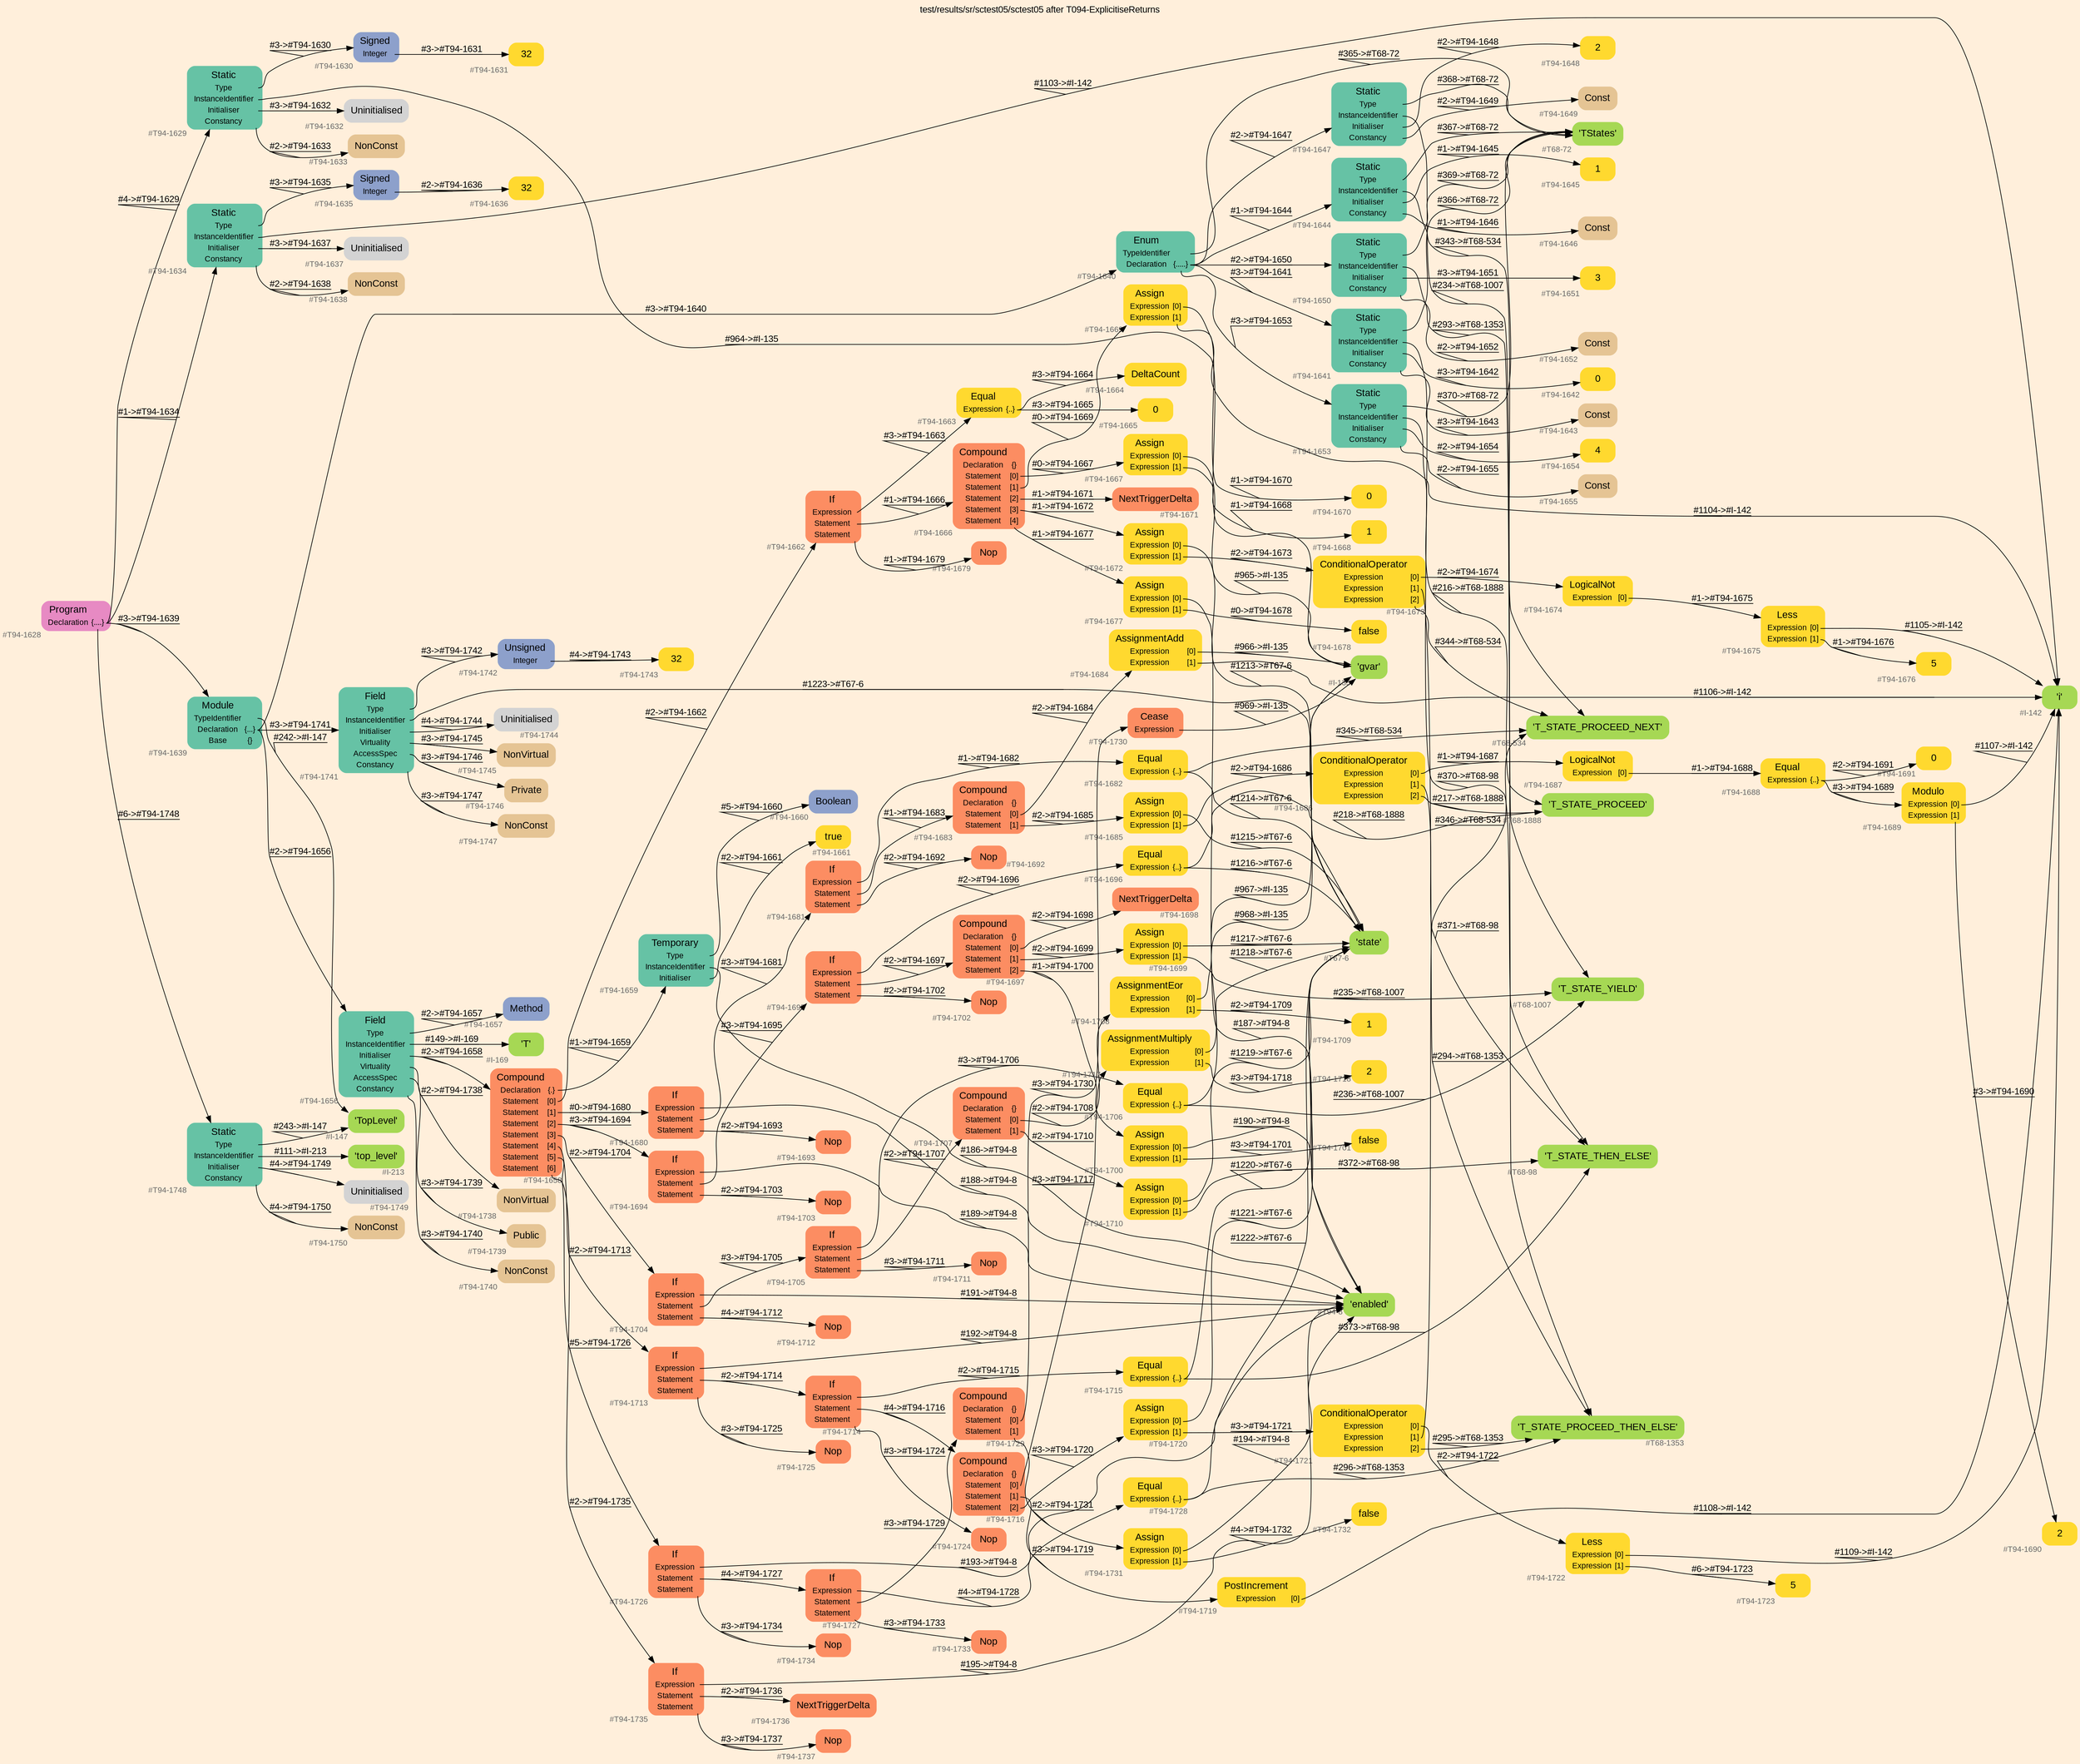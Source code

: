 digraph "test/results/sr/sctest05/sctest05 after T094-ExplicitiseReturns" {
label = "test/results/sr/sctest05/sctest05 after T094-ExplicitiseReturns"
labelloc = t
graph [
    rankdir = "LR"
    ranksep = 0.3
    bgcolor = antiquewhite1
    color = black
    fontcolor = black
    fontname = "Arial"
];
node [
    fontname = "Arial"
];
edge [
    fontname = "Arial"
];

// -------------------- node figure --------------------
// -------- block #T94-1628 ----------
"#T94-1628" [
    fillcolor = "/set28/4"
    xlabel = "#T94-1628"
    fontsize = "12"
    fontcolor = grey40
    shape = "plaintext"
    label = <<TABLE BORDER="0" CELLBORDER="0" CELLSPACING="0">
     <TR><TD><FONT COLOR="black" POINT-SIZE="15">Program</FONT></TD></TR>
     <TR><TD><FONT COLOR="black" POINT-SIZE="12">Declaration</FONT></TD><TD PORT="port0"><FONT COLOR="black" POINT-SIZE="12">{....}</FONT></TD></TR>
    </TABLE>>
    style = "rounded,filled"
];

// -------- block #T94-1629 ----------
"#T94-1629" [
    fillcolor = "/set28/1"
    xlabel = "#T94-1629"
    fontsize = "12"
    fontcolor = grey40
    shape = "plaintext"
    label = <<TABLE BORDER="0" CELLBORDER="0" CELLSPACING="0">
     <TR><TD><FONT COLOR="black" POINT-SIZE="15">Static</FONT></TD></TR>
     <TR><TD><FONT COLOR="black" POINT-SIZE="12">Type</FONT></TD><TD PORT="port0"></TD></TR>
     <TR><TD><FONT COLOR="black" POINT-SIZE="12">InstanceIdentifier</FONT></TD><TD PORT="port1"></TD></TR>
     <TR><TD><FONT COLOR="black" POINT-SIZE="12">Initialiser</FONT></TD><TD PORT="port2"></TD></TR>
     <TR><TD><FONT COLOR="black" POINT-SIZE="12">Constancy</FONT></TD><TD PORT="port3"></TD></TR>
    </TABLE>>
    style = "rounded,filled"
];

// -------- block #T94-1630 ----------
"#T94-1630" [
    fillcolor = "/set28/3"
    xlabel = "#T94-1630"
    fontsize = "12"
    fontcolor = grey40
    shape = "plaintext"
    label = <<TABLE BORDER="0" CELLBORDER="0" CELLSPACING="0">
     <TR><TD><FONT COLOR="black" POINT-SIZE="15">Signed</FONT></TD></TR>
     <TR><TD><FONT COLOR="black" POINT-SIZE="12">Integer</FONT></TD><TD PORT="port0"></TD></TR>
    </TABLE>>
    style = "rounded,filled"
];

// -------- block #T94-1631 ----------
"#T94-1631" [
    fillcolor = "/set28/6"
    xlabel = "#T94-1631"
    fontsize = "12"
    fontcolor = grey40
    shape = "plaintext"
    label = <<TABLE BORDER="0" CELLBORDER="0" CELLSPACING="0">
     <TR><TD><FONT COLOR="black" POINT-SIZE="15">32</FONT></TD></TR>
    </TABLE>>
    style = "rounded,filled"
];

// -------- block #I-135 ----------
"#I-135" [
    fillcolor = "/set28/5"
    xlabel = "#I-135"
    fontsize = "12"
    fontcolor = grey40
    shape = "plaintext"
    label = <<TABLE BORDER="0" CELLBORDER="0" CELLSPACING="0">
     <TR><TD><FONT COLOR="black" POINT-SIZE="15">'gvar'</FONT></TD></TR>
    </TABLE>>
    style = "rounded,filled"
];

// -------- block #T94-1632 ----------
"#T94-1632" [
    xlabel = "#T94-1632"
    fontsize = "12"
    fontcolor = grey40
    shape = "plaintext"
    label = <<TABLE BORDER="0" CELLBORDER="0" CELLSPACING="0">
     <TR><TD><FONT COLOR="black" POINT-SIZE="15">Uninitialised</FONT></TD></TR>
    </TABLE>>
    style = "rounded,filled"
];

// -------- block #T94-1633 ----------
"#T94-1633" [
    fillcolor = "/set28/7"
    xlabel = "#T94-1633"
    fontsize = "12"
    fontcolor = grey40
    shape = "plaintext"
    label = <<TABLE BORDER="0" CELLBORDER="0" CELLSPACING="0">
     <TR><TD><FONT COLOR="black" POINT-SIZE="15">NonConst</FONT></TD></TR>
    </TABLE>>
    style = "rounded,filled"
];

// -------- block #T94-1634 ----------
"#T94-1634" [
    fillcolor = "/set28/1"
    xlabel = "#T94-1634"
    fontsize = "12"
    fontcolor = grey40
    shape = "plaintext"
    label = <<TABLE BORDER="0" CELLBORDER="0" CELLSPACING="0">
     <TR><TD><FONT COLOR="black" POINT-SIZE="15">Static</FONT></TD></TR>
     <TR><TD><FONT COLOR="black" POINT-SIZE="12">Type</FONT></TD><TD PORT="port0"></TD></TR>
     <TR><TD><FONT COLOR="black" POINT-SIZE="12">InstanceIdentifier</FONT></TD><TD PORT="port1"></TD></TR>
     <TR><TD><FONT COLOR="black" POINT-SIZE="12">Initialiser</FONT></TD><TD PORT="port2"></TD></TR>
     <TR><TD><FONT COLOR="black" POINT-SIZE="12">Constancy</FONT></TD><TD PORT="port3"></TD></TR>
    </TABLE>>
    style = "rounded,filled"
];

// -------- block #T94-1635 ----------
"#T94-1635" [
    fillcolor = "/set28/3"
    xlabel = "#T94-1635"
    fontsize = "12"
    fontcolor = grey40
    shape = "plaintext"
    label = <<TABLE BORDER="0" CELLBORDER="0" CELLSPACING="0">
     <TR><TD><FONT COLOR="black" POINT-SIZE="15">Signed</FONT></TD></TR>
     <TR><TD><FONT COLOR="black" POINT-SIZE="12">Integer</FONT></TD><TD PORT="port0"></TD></TR>
    </TABLE>>
    style = "rounded,filled"
];

// -------- block #T94-1636 ----------
"#T94-1636" [
    fillcolor = "/set28/6"
    xlabel = "#T94-1636"
    fontsize = "12"
    fontcolor = grey40
    shape = "plaintext"
    label = <<TABLE BORDER="0" CELLBORDER="0" CELLSPACING="0">
     <TR><TD><FONT COLOR="black" POINT-SIZE="15">32</FONT></TD></TR>
    </TABLE>>
    style = "rounded,filled"
];

// -------- block #I-142 ----------
"#I-142" [
    fillcolor = "/set28/5"
    xlabel = "#I-142"
    fontsize = "12"
    fontcolor = grey40
    shape = "plaintext"
    label = <<TABLE BORDER="0" CELLBORDER="0" CELLSPACING="0">
     <TR><TD><FONT COLOR="black" POINT-SIZE="15">'i'</FONT></TD></TR>
    </TABLE>>
    style = "rounded,filled"
];

// -------- block #T94-1637 ----------
"#T94-1637" [
    xlabel = "#T94-1637"
    fontsize = "12"
    fontcolor = grey40
    shape = "plaintext"
    label = <<TABLE BORDER="0" CELLBORDER="0" CELLSPACING="0">
     <TR><TD><FONT COLOR="black" POINT-SIZE="15">Uninitialised</FONT></TD></TR>
    </TABLE>>
    style = "rounded,filled"
];

// -------- block #T94-1638 ----------
"#T94-1638" [
    fillcolor = "/set28/7"
    xlabel = "#T94-1638"
    fontsize = "12"
    fontcolor = grey40
    shape = "plaintext"
    label = <<TABLE BORDER="0" CELLBORDER="0" CELLSPACING="0">
     <TR><TD><FONT COLOR="black" POINT-SIZE="15">NonConst</FONT></TD></TR>
    </TABLE>>
    style = "rounded,filled"
];

// -------- block #T94-1639 ----------
"#T94-1639" [
    fillcolor = "/set28/1"
    xlabel = "#T94-1639"
    fontsize = "12"
    fontcolor = grey40
    shape = "plaintext"
    label = <<TABLE BORDER="0" CELLBORDER="0" CELLSPACING="0">
     <TR><TD><FONT COLOR="black" POINT-SIZE="15">Module</FONT></TD></TR>
     <TR><TD><FONT COLOR="black" POINT-SIZE="12">TypeIdentifier</FONT></TD><TD PORT="port0"></TD></TR>
     <TR><TD><FONT COLOR="black" POINT-SIZE="12">Declaration</FONT></TD><TD PORT="port1"><FONT COLOR="black" POINT-SIZE="12">{...}</FONT></TD></TR>
     <TR><TD><FONT COLOR="black" POINT-SIZE="12">Base</FONT></TD><TD PORT="port2"><FONT COLOR="black" POINT-SIZE="12">{}</FONT></TD></TR>
    </TABLE>>
    style = "rounded,filled"
];

// -------- block #I-147 ----------
"#I-147" [
    fillcolor = "/set28/5"
    xlabel = "#I-147"
    fontsize = "12"
    fontcolor = grey40
    shape = "plaintext"
    label = <<TABLE BORDER="0" CELLBORDER="0" CELLSPACING="0">
     <TR><TD><FONT COLOR="black" POINT-SIZE="15">'TopLevel'</FONT></TD></TR>
    </TABLE>>
    style = "rounded,filled"
];

// -------- block #T94-1640 ----------
"#T94-1640" [
    fillcolor = "/set28/1"
    xlabel = "#T94-1640"
    fontsize = "12"
    fontcolor = grey40
    shape = "plaintext"
    label = <<TABLE BORDER="0" CELLBORDER="0" CELLSPACING="0">
     <TR><TD><FONT COLOR="black" POINT-SIZE="15">Enum</FONT></TD></TR>
     <TR><TD><FONT COLOR="black" POINT-SIZE="12">TypeIdentifier</FONT></TD><TD PORT="port0"></TD></TR>
     <TR><TD><FONT COLOR="black" POINT-SIZE="12">Declaration</FONT></TD><TD PORT="port1"><FONT COLOR="black" POINT-SIZE="12">{.....}</FONT></TD></TR>
    </TABLE>>
    style = "rounded,filled"
];

// -------- block #T68-72 ----------
"#T68-72" [
    fillcolor = "/set28/5"
    xlabel = "#T68-72"
    fontsize = "12"
    fontcolor = grey40
    shape = "plaintext"
    label = <<TABLE BORDER="0" CELLBORDER="0" CELLSPACING="0">
     <TR><TD><FONT COLOR="black" POINT-SIZE="15">'TStates'</FONT></TD></TR>
    </TABLE>>
    style = "rounded,filled"
];

// -------- block #T94-1641 ----------
"#T94-1641" [
    fillcolor = "/set28/1"
    xlabel = "#T94-1641"
    fontsize = "12"
    fontcolor = grey40
    shape = "plaintext"
    label = <<TABLE BORDER="0" CELLBORDER="0" CELLSPACING="0">
     <TR><TD><FONT COLOR="black" POINT-SIZE="15">Static</FONT></TD></TR>
     <TR><TD><FONT COLOR="black" POINT-SIZE="12">Type</FONT></TD><TD PORT="port0"></TD></TR>
     <TR><TD><FONT COLOR="black" POINT-SIZE="12">InstanceIdentifier</FONT></TD><TD PORT="port1"></TD></TR>
     <TR><TD><FONT COLOR="black" POINT-SIZE="12">Initialiser</FONT></TD><TD PORT="port2"></TD></TR>
     <TR><TD><FONT COLOR="black" POINT-SIZE="12">Constancy</FONT></TD><TD PORT="port3"></TD></TR>
    </TABLE>>
    style = "rounded,filled"
];

// -------- block #T68-98 ----------
"#T68-98" [
    fillcolor = "/set28/5"
    xlabel = "#T68-98"
    fontsize = "12"
    fontcolor = grey40
    shape = "plaintext"
    label = <<TABLE BORDER="0" CELLBORDER="0" CELLSPACING="0">
     <TR><TD><FONT COLOR="black" POINT-SIZE="15">'T_STATE_THEN_ELSE'</FONT></TD></TR>
    </TABLE>>
    style = "rounded,filled"
];

// -------- block #T94-1642 ----------
"#T94-1642" [
    fillcolor = "/set28/6"
    xlabel = "#T94-1642"
    fontsize = "12"
    fontcolor = grey40
    shape = "plaintext"
    label = <<TABLE BORDER="0" CELLBORDER="0" CELLSPACING="0">
     <TR><TD><FONT COLOR="black" POINT-SIZE="15">0</FONT></TD></TR>
    </TABLE>>
    style = "rounded,filled"
];

// -------- block #T94-1643 ----------
"#T94-1643" [
    fillcolor = "/set28/7"
    xlabel = "#T94-1643"
    fontsize = "12"
    fontcolor = grey40
    shape = "plaintext"
    label = <<TABLE BORDER="0" CELLBORDER="0" CELLSPACING="0">
     <TR><TD><FONT COLOR="black" POINT-SIZE="15">Const</FONT></TD></TR>
    </TABLE>>
    style = "rounded,filled"
];

// -------- block #T94-1644 ----------
"#T94-1644" [
    fillcolor = "/set28/1"
    xlabel = "#T94-1644"
    fontsize = "12"
    fontcolor = grey40
    shape = "plaintext"
    label = <<TABLE BORDER="0" CELLBORDER="0" CELLSPACING="0">
     <TR><TD><FONT COLOR="black" POINT-SIZE="15">Static</FONT></TD></TR>
     <TR><TD><FONT COLOR="black" POINT-SIZE="12">Type</FONT></TD><TD PORT="port0"></TD></TR>
     <TR><TD><FONT COLOR="black" POINT-SIZE="12">InstanceIdentifier</FONT></TD><TD PORT="port1"></TD></TR>
     <TR><TD><FONT COLOR="black" POINT-SIZE="12">Initialiser</FONT></TD><TD PORT="port2"></TD></TR>
     <TR><TD><FONT COLOR="black" POINT-SIZE="12">Constancy</FONT></TD><TD PORT="port3"></TD></TR>
    </TABLE>>
    style = "rounded,filled"
];

// -------- block #T68-534 ----------
"#T68-534" [
    fillcolor = "/set28/5"
    xlabel = "#T68-534"
    fontsize = "12"
    fontcolor = grey40
    shape = "plaintext"
    label = <<TABLE BORDER="0" CELLBORDER="0" CELLSPACING="0">
     <TR><TD><FONT COLOR="black" POINT-SIZE="15">'T_STATE_PROCEED_NEXT'</FONT></TD></TR>
    </TABLE>>
    style = "rounded,filled"
];

// -------- block #T94-1645 ----------
"#T94-1645" [
    fillcolor = "/set28/6"
    xlabel = "#T94-1645"
    fontsize = "12"
    fontcolor = grey40
    shape = "plaintext"
    label = <<TABLE BORDER="0" CELLBORDER="0" CELLSPACING="0">
     <TR><TD><FONT COLOR="black" POINT-SIZE="15">1</FONT></TD></TR>
    </TABLE>>
    style = "rounded,filled"
];

// -------- block #T94-1646 ----------
"#T94-1646" [
    fillcolor = "/set28/7"
    xlabel = "#T94-1646"
    fontsize = "12"
    fontcolor = grey40
    shape = "plaintext"
    label = <<TABLE BORDER="0" CELLBORDER="0" CELLSPACING="0">
     <TR><TD><FONT COLOR="black" POINT-SIZE="15">Const</FONT></TD></TR>
    </TABLE>>
    style = "rounded,filled"
];

// -------- block #T94-1647 ----------
"#T94-1647" [
    fillcolor = "/set28/1"
    xlabel = "#T94-1647"
    fontsize = "12"
    fontcolor = grey40
    shape = "plaintext"
    label = <<TABLE BORDER="0" CELLBORDER="0" CELLSPACING="0">
     <TR><TD><FONT COLOR="black" POINT-SIZE="15">Static</FONT></TD></TR>
     <TR><TD><FONT COLOR="black" POINT-SIZE="12">Type</FONT></TD><TD PORT="port0"></TD></TR>
     <TR><TD><FONT COLOR="black" POINT-SIZE="12">InstanceIdentifier</FONT></TD><TD PORT="port1"></TD></TR>
     <TR><TD><FONT COLOR="black" POINT-SIZE="12">Initialiser</FONT></TD><TD PORT="port2"></TD></TR>
     <TR><TD><FONT COLOR="black" POINT-SIZE="12">Constancy</FONT></TD><TD PORT="port3"></TD></TR>
    </TABLE>>
    style = "rounded,filled"
];

// -------- block #T68-1007 ----------
"#T68-1007" [
    fillcolor = "/set28/5"
    xlabel = "#T68-1007"
    fontsize = "12"
    fontcolor = grey40
    shape = "plaintext"
    label = <<TABLE BORDER="0" CELLBORDER="0" CELLSPACING="0">
     <TR><TD><FONT COLOR="black" POINT-SIZE="15">'T_STATE_YIELD'</FONT></TD></TR>
    </TABLE>>
    style = "rounded,filled"
];

// -------- block #T94-1648 ----------
"#T94-1648" [
    fillcolor = "/set28/6"
    xlabel = "#T94-1648"
    fontsize = "12"
    fontcolor = grey40
    shape = "plaintext"
    label = <<TABLE BORDER="0" CELLBORDER="0" CELLSPACING="0">
     <TR><TD><FONT COLOR="black" POINT-SIZE="15">2</FONT></TD></TR>
    </TABLE>>
    style = "rounded,filled"
];

// -------- block #T94-1649 ----------
"#T94-1649" [
    fillcolor = "/set28/7"
    xlabel = "#T94-1649"
    fontsize = "12"
    fontcolor = grey40
    shape = "plaintext"
    label = <<TABLE BORDER="0" CELLBORDER="0" CELLSPACING="0">
     <TR><TD><FONT COLOR="black" POINT-SIZE="15">Const</FONT></TD></TR>
    </TABLE>>
    style = "rounded,filled"
];

// -------- block #T94-1650 ----------
"#T94-1650" [
    fillcolor = "/set28/1"
    xlabel = "#T94-1650"
    fontsize = "12"
    fontcolor = grey40
    shape = "plaintext"
    label = <<TABLE BORDER="0" CELLBORDER="0" CELLSPACING="0">
     <TR><TD><FONT COLOR="black" POINT-SIZE="15">Static</FONT></TD></TR>
     <TR><TD><FONT COLOR="black" POINT-SIZE="12">Type</FONT></TD><TD PORT="port0"></TD></TR>
     <TR><TD><FONT COLOR="black" POINT-SIZE="12">InstanceIdentifier</FONT></TD><TD PORT="port1"></TD></TR>
     <TR><TD><FONT COLOR="black" POINT-SIZE="12">Initialiser</FONT></TD><TD PORT="port2"></TD></TR>
     <TR><TD><FONT COLOR="black" POINT-SIZE="12">Constancy</FONT></TD><TD PORT="port3"></TD></TR>
    </TABLE>>
    style = "rounded,filled"
];

// -------- block #T68-1353 ----------
"#T68-1353" [
    fillcolor = "/set28/5"
    xlabel = "#T68-1353"
    fontsize = "12"
    fontcolor = grey40
    shape = "plaintext"
    label = <<TABLE BORDER="0" CELLBORDER="0" CELLSPACING="0">
     <TR><TD><FONT COLOR="black" POINT-SIZE="15">'T_STATE_PROCEED_THEN_ELSE'</FONT></TD></TR>
    </TABLE>>
    style = "rounded,filled"
];

// -------- block #T94-1651 ----------
"#T94-1651" [
    fillcolor = "/set28/6"
    xlabel = "#T94-1651"
    fontsize = "12"
    fontcolor = grey40
    shape = "plaintext"
    label = <<TABLE BORDER="0" CELLBORDER="0" CELLSPACING="0">
     <TR><TD><FONT COLOR="black" POINT-SIZE="15">3</FONT></TD></TR>
    </TABLE>>
    style = "rounded,filled"
];

// -------- block #T94-1652 ----------
"#T94-1652" [
    fillcolor = "/set28/7"
    xlabel = "#T94-1652"
    fontsize = "12"
    fontcolor = grey40
    shape = "plaintext"
    label = <<TABLE BORDER="0" CELLBORDER="0" CELLSPACING="0">
     <TR><TD><FONT COLOR="black" POINT-SIZE="15">Const</FONT></TD></TR>
    </TABLE>>
    style = "rounded,filled"
];

// -------- block #T94-1653 ----------
"#T94-1653" [
    fillcolor = "/set28/1"
    xlabel = "#T94-1653"
    fontsize = "12"
    fontcolor = grey40
    shape = "plaintext"
    label = <<TABLE BORDER="0" CELLBORDER="0" CELLSPACING="0">
     <TR><TD><FONT COLOR="black" POINT-SIZE="15">Static</FONT></TD></TR>
     <TR><TD><FONT COLOR="black" POINT-SIZE="12">Type</FONT></TD><TD PORT="port0"></TD></TR>
     <TR><TD><FONT COLOR="black" POINT-SIZE="12">InstanceIdentifier</FONT></TD><TD PORT="port1"></TD></TR>
     <TR><TD><FONT COLOR="black" POINT-SIZE="12">Initialiser</FONT></TD><TD PORT="port2"></TD></TR>
     <TR><TD><FONT COLOR="black" POINT-SIZE="12">Constancy</FONT></TD><TD PORT="port3"></TD></TR>
    </TABLE>>
    style = "rounded,filled"
];

// -------- block #T68-1888 ----------
"#T68-1888" [
    fillcolor = "/set28/5"
    xlabel = "#T68-1888"
    fontsize = "12"
    fontcolor = grey40
    shape = "plaintext"
    label = <<TABLE BORDER="0" CELLBORDER="0" CELLSPACING="0">
     <TR><TD><FONT COLOR="black" POINT-SIZE="15">'T_STATE_PROCEED'</FONT></TD></TR>
    </TABLE>>
    style = "rounded,filled"
];

// -------- block #T94-1654 ----------
"#T94-1654" [
    fillcolor = "/set28/6"
    xlabel = "#T94-1654"
    fontsize = "12"
    fontcolor = grey40
    shape = "plaintext"
    label = <<TABLE BORDER="0" CELLBORDER="0" CELLSPACING="0">
     <TR><TD><FONT COLOR="black" POINT-SIZE="15">4</FONT></TD></TR>
    </TABLE>>
    style = "rounded,filled"
];

// -------- block #T94-1655 ----------
"#T94-1655" [
    fillcolor = "/set28/7"
    xlabel = "#T94-1655"
    fontsize = "12"
    fontcolor = grey40
    shape = "plaintext"
    label = <<TABLE BORDER="0" CELLBORDER="0" CELLSPACING="0">
     <TR><TD><FONT COLOR="black" POINT-SIZE="15">Const</FONT></TD></TR>
    </TABLE>>
    style = "rounded,filled"
];

// -------- block #T94-1656 ----------
"#T94-1656" [
    fillcolor = "/set28/1"
    xlabel = "#T94-1656"
    fontsize = "12"
    fontcolor = grey40
    shape = "plaintext"
    label = <<TABLE BORDER="0" CELLBORDER="0" CELLSPACING="0">
     <TR><TD><FONT COLOR="black" POINT-SIZE="15">Field</FONT></TD></TR>
     <TR><TD><FONT COLOR="black" POINT-SIZE="12">Type</FONT></TD><TD PORT="port0"></TD></TR>
     <TR><TD><FONT COLOR="black" POINT-SIZE="12">InstanceIdentifier</FONT></TD><TD PORT="port1"></TD></TR>
     <TR><TD><FONT COLOR="black" POINT-SIZE="12">Initialiser</FONT></TD><TD PORT="port2"></TD></TR>
     <TR><TD><FONT COLOR="black" POINT-SIZE="12">Virtuality</FONT></TD><TD PORT="port3"></TD></TR>
     <TR><TD><FONT COLOR="black" POINT-SIZE="12">AccessSpec</FONT></TD><TD PORT="port4"></TD></TR>
     <TR><TD><FONT COLOR="black" POINT-SIZE="12">Constancy</FONT></TD><TD PORT="port5"></TD></TR>
    </TABLE>>
    style = "rounded,filled"
];

// -------- block #T94-1657 ----------
"#T94-1657" [
    fillcolor = "/set28/3"
    xlabel = "#T94-1657"
    fontsize = "12"
    fontcolor = grey40
    shape = "plaintext"
    label = <<TABLE BORDER="0" CELLBORDER="0" CELLSPACING="0">
     <TR><TD><FONT COLOR="black" POINT-SIZE="15">Method</FONT></TD></TR>
    </TABLE>>
    style = "rounded,filled"
];

// -------- block #I-169 ----------
"#I-169" [
    fillcolor = "/set28/5"
    xlabel = "#I-169"
    fontsize = "12"
    fontcolor = grey40
    shape = "plaintext"
    label = <<TABLE BORDER="0" CELLBORDER="0" CELLSPACING="0">
     <TR><TD><FONT COLOR="black" POINT-SIZE="15">'T'</FONT></TD></TR>
    </TABLE>>
    style = "rounded,filled"
];

// -------- block #T94-1658 ----------
"#T94-1658" [
    fillcolor = "/set28/2"
    xlabel = "#T94-1658"
    fontsize = "12"
    fontcolor = grey40
    shape = "plaintext"
    label = <<TABLE BORDER="0" CELLBORDER="0" CELLSPACING="0">
     <TR><TD><FONT COLOR="black" POINT-SIZE="15">Compound</FONT></TD></TR>
     <TR><TD><FONT COLOR="black" POINT-SIZE="12">Declaration</FONT></TD><TD PORT="port0"><FONT COLOR="black" POINT-SIZE="12">{.}</FONT></TD></TR>
     <TR><TD><FONT COLOR="black" POINT-SIZE="12">Statement</FONT></TD><TD PORT="port1"><FONT COLOR="black" POINT-SIZE="12">[0]</FONT></TD></TR>
     <TR><TD><FONT COLOR="black" POINT-SIZE="12">Statement</FONT></TD><TD PORT="port2"><FONT COLOR="black" POINT-SIZE="12">[1]</FONT></TD></TR>
     <TR><TD><FONT COLOR="black" POINT-SIZE="12">Statement</FONT></TD><TD PORT="port3"><FONT COLOR="black" POINT-SIZE="12">[2]</FONT></TD></TR>
     <TR><TD><FONT COLOR="black" POINT-SIZE="12">Statement</FONT></TD><TD PORT="port4"><FONT COLOR="black" POINT-SIZE="12">[3]</FONT></TD></TR>
     <TR><TD><FONT COLOR="black" POINT-SIZE="12">Statement</FONT></TD><TD PORT="port5"><FONT COLOR="black" POINT-SIZE="12">[4]</FONT></TD></TR>
     <TR><TD><FONT COLOR="black" POINT-SIZE="12">Statement</FONT></TD><TD PORT="port6"><FONT COLOR="black" POINT-SIZE="12">[5]</FONT></TD></TR>
     <TR><TD><FONT COLOR="black" POINT-SIZE="12">Statement</FONT></TD><TD PORT="port7"><FONT COLOR="black" POINT-SIZE="12">[6]</FONT></TD></TR>
    </TABLE>>
    style = "rounded,filled"
];

// -------- block #T94-1659 ----------
"#T94-1659" [
    fillcolor = "/set28/1"
    xlabel = "#T94-1659"
    fontsize = "12"
    fontcolor = grey40
    shape = "plaintext"
    label = <<TABLE BORDER="0" CELLBORDER="0" CELLSPACING="0">
     <TR><TD><FONT COLOR="black" POINT-SIZE="15">Temporary</FONT></TD></TR>
     <TR><TD><FONT COLOR="black" POINT-SIZE="12">Type</FONT></TD><TD PORT="port0"></TD></TR>
     <TR><TD><FONT COLOR="black" POINT-SIZE="12">InstanceIdentifier</FONT></TD><TD PORT="port1"></TD></TR>
     <TR><TD><FONT COLOR="black" POINT-SIZE="12">Initialiser</FONT></TD><TD PORT="port2"></TD></TR>
    </TABLE>>
    style = "rounded,filled"
];

// -------- block #T94-1660 ----------
"#T94-1660" [
    fillcolor = "/set28/3"
    xlabel = "#T94-1660"
    fontsize = "12"
    fontcolor = grey40
    shape = "plaintext"
    label = <<TABLE BORDER="0" CELLBORDER="0" CELLSPACING="0">
     <TR><TD><FONT COLOR="black" POINT-SIZE="15">Boolean</FONT></TD></TR>
    </TABLE>>
    style = "rounded,filled"
];

// -------- block #T94-8 ----------
"#T94-8" [
    fillcolor = "/set28/5"
    xlabel = "#T94-8"
    fontsize = "12"
    fontcolor = grey40
    shape = "plaintext"
    label = <<TABLE BORDER="0" CELLBORDER="0" CELLSPACING="0">
     <TR><TD><FONT COLOR="black" POINT-SIZE="15">'enabled'</FONT></TD></TR>
    </TABLE>>
    style = "rounded,filled"
];

// -------- block #T94-1661 ----------
"#T94-1661" [
    fillcolor = "/set28/6"
    xlabel = "#T94-1661"
    fontsize = "12"
    fontcolor = grey40
    shape = "plaintext"
    label = <<TABLE BORDER="0" CELLBORDER="0" CELLSPACING="0">
     <TR><TD><FONT COLOR="black" POINT-SIZE="15">true</FONT></TD></TR>
    </TABLE>>
    style = "rounded,filled"
];

// -------- block #T94-1662 ----------
"#T94-1662" [
    fillcolor = "/set28/2"
    xlabel = "#T94-1662"
    fontsize = "12"
    fontcolor = grey40
    shape = "plaintext"
    label = <<TABLE BORDER="0" CELLBORDER="0" CELLSPACING="0">
     <TR><TD><FONT COLOR="black" POINT-SIZE="15">If</FONT></TD></TR>
     <TR><TD><FONT COLOR="black" POINT-SIZE="12">Expression</FONT></TD><TD PORT="port0"></TD></TR>
     <TR><TD><FONT COLOR="black" POINT-SIZE="12">Statement</FONT></TD><TD PORT="port1"></TD></TR>
     <TR><TD><FONT COLOR="black" POINT-SIZE="12">Statement</FONT></TD><TD PORT="port2"></TD></TR>
    </TABLE>>
    style = "rounded,filled"
];

// -------- block #T94-1663 ----------
"#T94-1663" [
    fillcolor = "/set28/6"
    xlabel = "#T94-1663"
    fontsize = "12"
    fontcolor = grey40
    shape = "plaintext"
    label = <<TABLE BORDER="0" CELLBORDER="0" CELLSPACING="0">
     <TR><TD><FONT COLOR="black" POINT-SIZE="15">Equal</FONT></TD></TR>
     <TR><TD><FONT COLOR="black" POINT-SIZE="12">Expression</FONT></TD><TD PORT="port0"><FONT COLOR="black" POINT-SIZE="12">{..}</FONT></TD></TR>
    </TABLE>>
    style = "rounded,filled"
];

// -------- block #T94-1664 ----------
"#T94-1664" [
    fillcolor = "/set28/6"
    xlabel = "#T94-1664"
    fontsize = "12"
    fontcolor = grey40
    shape = "plaintext"
    label = <<TABLE BORDER="0" CELLBORDER="0" CELLSPACING="0">
     <TR><TD><FONT COLOR="black" POINT-SIZE="15">DeltaCount</FONT></TD></TR>
    </TABLE>>
    style = "rounded,filled"
];

// -------- block #T94-1665 ----------
"#T94-1665" [
    fillcolor = "/set28/6"
    xlabel = "#T94-1665"
    fontsize = "12"
    fontcolor = grey40
    shape = "plaintext"
    label = <<TABLE BORDER="0" CELLBORDER="0" CELLSPACING="0">
     <TR><TD><FONT COLOR="black" POINT-SIZE="15">0</FONT></TD></TR>
    </TABLE>>
    style = "rounded,filled"
];

// -------- block #T94-1666 ----------
"#T94-1666" [
    fillcolor = "/set28/2"
    xlabel = "#T94-1666"
    fontsize = "12"
    fontcolor = grey40
    shape = "plaintext"
    label = <<TABLE BORDER="0" CELLBORDER="0" CELLSPACING="0">
     <TR><TD><FONT COLOR="black" POINT-SIZE="15">Compound</FONT></TD></TR>
     <TR><TD><FONT COLOR="black" POINT-SIZE="12">Declaration</FONT></TD><TD PORT="port0"><FONT COLOR="black" POINT-SIZE="12">{}</FONT></TD></TR>
     <TR><TD><FONT COLOR="black" POINT-SIZE="12">Statement</FONT></TD><TD PORT="port1"><FONT COLOR="black" POINT-SIZE="12">[0]</FONT></TD></TR>
     <TR><TD><FONT COLOR="black" POINT-SIZE="12">Statement</FONT></TD><TD PORT="port2"><FONT COLOR="black" POINT-SIZE="12">[1]</FONT></TD></TR>
     <TR><TD><FONT COLOR="black" POINT-SIZE="12">Statement</FONT></TD><TD PORT="port3"><FONT COLOR="black" POINT-SIZE="12">[2]</FONT></TD></TR>
     <TR><TD><FONT COLOR="black" POINT-SIZE="12">Statement</FONT></TD><TD PORT="port4"><FONT COLOR="black" POINT-SIZE="12">[3]</FONT></TD></TR>
     <TR><TD><FONT COLOR="black" POINT-SIZE="12">Statement</FONT></TD><TD PORT="port5"><FONT COLOR="black" POINT-SIZE="12">[4]</FONT></TD></TR>
    </TABLE>>
    style = "rounded,filled"
];

// -------- block #T94-1667 ----------
"#T94-1667" [
    fillcolor = "/set28/6"
    xlabel = "#T94-1667"
    fontsize = "12"
    fontcolor = grey40
    shape = "plaintext"
    label = <<TABLE BORDER="0" CELLBORDER="0" CELLSPACING="0">
     <TR><TD><FONT COLOR="black" POINT-SIZE="15">Assign</FONT></TD></TR>
     <TR><TD><FONT COLOR="black" POINT-SIZE="12">Expression</FONT></TD><TD PORT="port0"><FONT COLOR="black" POINT-SIZE="12">[0]</FONT></TD></TR>
     <TR><TD><FONT COLOR="black" POINT-SIZE="12">Expression</FONT></TD><TD PORT="port1"><FONT COLOR="black" POINT-SIZE="12">[1]</FONT></TD></TR>
    </TABLE>>
    style = "rounded,filled"
];

// -------- block #T94-1668 ----------
"#T94-1668" [
    fillcolor = "/set28/6"
    xlabel = "#T94-1668"
    fontsize = "12"
    fontcolor = grey40
    shape = "plaintext"
    label = <<TABLE BORDER="0" CELLBORDER="0" CELLSPACING="0">
     <TR><TD><FONT COLOR="black" POINT-SIZE="15">1</FONT></TD></TR>
    </TABLE>>
    style = "rounded,filled"
];

// -------- block #T94-1669 ----------
"#T94-1669" [
    fillcolor = "/set28/6"
    xlabel = "#T94-1669"
    fontsize = "12"
    fontcolor = grey40
    shape = "plaintext"
    label = <<TABLE BORDER="0" CELLBORDER="0" CELLSPACING="0">
     <TR><TD><FONT COLOR="black" POINT-SIZE="15">Assign</FONT></TD></TR>
     <TR><TD><FONT COLOR="black" POINT-SIZE="12">Expression</FONT></TD><TD PORT="port0"><FONT COLOR="black" POINT-SIZE="12">[0]</FONT></TD></TR>
     <TR><TD><FONT COLOR="black" POINT-SIZE="12">Expression</FONT></TD><TD PORT="port1"><FONT COLOR="black" POINT-SIZE="12">[1]</FONT></TD></TR>
    </TABLE>>
    style = "rounded,filled"
];

// -------- block #T94-1670 ----------
"#T94-1670" [
    fillcolor = "/set28/6"
    xlabel = "#T94-1670"
    fontsize = "12"
    fontcolor = grey40
    shape = "plaintext"
    label = <<TABLE BORDER="0" CELLBORDER="0" CELLSPACING="0">
     <TR><TD><FONT COLOR="black" POINT-SIZE="15">0</FONT></TD></TR>
    </TABLE>>
    style = "rounded,filled"
];

// -------- block #T94-1671 ----------
"#T94-1671" [
    fillcolor = "/set28/2"
    xlabel = "#T94-1671"
    fontsize = "12"
    fontcolor = grey40
    shape = "plaintext"
    label = <<TABLE BORDER="0" CELLBORDER="0" CELLSPACING="0">
     <TR><TD><FONT COLOR="black" POINT-SIZE="15">NextTriggerDelta</FONT></TD></TR>
    </TABLE>>
    style = "rounded,filled"
];

// -------- block #T94-1672 ----------
"#T94-1672" [
    fillcolor = "/set28/6"
    xlabel = "#T94-1672"
    fontsize = "12"
    fontcolor = grey40
    shape = "plaintext"
    label = <<TABLE BORDER="0" CELLBORDER="0" CELLSPACING="0">
     <TR><TD><FONT COLOR="black" POINT-SIZE="15">Assign</FONT></TD></TR>
     <TR><TD><FONT COLOR="black" POINT-SIZE="12">Expression</FONT></TD><TD PORT="port0"><FONT COLOR="black" POINT-SIZE="12">[0]</FONT></TD></TR>
     <TR><TD><FONT COLOR="black" POINT-SIZE="12">Expression</FONT></TD><TD PORT="port1"><FONT COLOR="black" POINT-SIZE="12">[1]</FONT></TD></TR>
    </TABLE>>
    style = "rounded,filled"
];

// -------- block #T67-6 ----------
"#T67-6" [
    fillcolor = "/set28/5"
    xlabel = "#T67-6"
    fontsize = "12"
    fontcolor = grey40
    shape = "plaintext"
    label = <<TABLE BORDER="0" CELLBORDER="0" CELLSPACING="0">
     <TR><TD><FONT COLOR="black" POINT-SIZE="15">'state'</FONT></TD></TR>
    </TABLE>>
    style = "rounded,filled"
];

// -------- block #T94-1673 ----------
"#T94-1673" [
    fillcolor = "/set28/6"
    xlabel = "#T94-1673"
    fontsize = "12"
    fontcolor = grey40
    shape = "plaintext"
    label = <<TABLE BORDER="0" CELLBORDER="0" CELLSPACING="0">
     <TR><TD><FONT COLOR="black" POINT-SIZE="15">ConditionalOperator</FONT></TD></TR>
     <TR><TD><FONT COLOR="black" POINT-SIZE="12">Expression</FONT></TD><TD PORT="port0"><FONT COLOR="black" POINT-SIZE="12">[0]</FONT></TD></TR>
     <TR><TD><FONT COLOR="black" POINT-SIZE="12">Expression</FONT></TD><TD PORT="port1"><FONT COLOR="black" POINT-SIZE="12">[1]</FONT></TD></TR>
     <TR><TD><FONT COLOR="black" POINT-SIZE="12">Expression</FONT></TD><TD PORT="port2"><FONT COLOR="black" POINT-SIZE="12">[2]</FONT></TD></TR>
    </TABLE>>
    style = "rounded,filled"
];

// -------- block #T94-1674 ----------
"#T94-1674" [
    fillcolor = "/set28/6"
    xlabel = "#T94-1674"
    fontsize = "12"
    fontcolor = grey40
    shape = "plaintext"
    label = <<TABLE BORDER="0" CELLBORDER="0" CELLSPACING="0">
     <TR><TD><FONT COLOR="black" POINT-SIZE="15">LogicalNot</FONT></TD></TR>
     <TR><TD><FONT COLOR="black" POINT-SIZE="12">Expression</FONT></TD><TD PORT="port0"><FONT COLOR="black" POINT-SIZE="12">[0]</FONT></TD></TR>
    </TABLE>>
    style = "rounded,filled"
];

// -------- block #T94-1675 ----------
"#T94-1675" [
    fillcolor = "/set28/6"
    xlabel = "#T94-1675"
    fontsize = "12"
    fontcolor = grey40
    shape = "plaintext"
    label = <<TABLE BORDER="0" CELLBORDER="0" CELLSPACING="0">
     <TR><TD><FONT COLOR="black" POINT-SIZE="15">Less</FONT></TD></TR>
     <TR><TD><FONT COLOR="black" POINT-SIZE="12">Expression</FONT></TD><TD PORT="port0"><FONT COLOR="black" POINT-SIZE="12">[0]</FONT></TD></TR>
     <TR><TD><FONT COLOR="black" POINT-SIZE="12">Expression</FONT></TD><TD PORT="port1"><FONT COLOR="black" POINT-SIZE="12">[1]</FONT></TD></TR>
    </TABLE>>
    style = "rounded,filled"
];

// -------- block #T94-1676 ----------
"#T94-1676" [
    fillcolor = "/set28/6"
    xlabel = "#T94-1676"
    fontsize = "12"
    fontcolor = grey40
    shape = "plaintext"
    label = <<TABLE BORDER="0" CELLBORDER="0" CELLSPACING="0">
     <TR><TD><FONT COLOR="black" POINT-SIZE="15">5</FONT></TD></TR>
    </TABLE>>
    style = "rounded,filled"
];

// -------- block #T94-1677 ----------
"#T94-1677" [
    fillcolor = "/set28/6"
    xlabel = "#T94-1677"
    fontsize = "12"
    fontcolor = grey40
    shape = "plaintext"
    label = <<TABLE BORDER="0" CELLBORDER="0" CELLSPACING="0">
     <TR><TD><FONT COLOR="black" POINT-SIZE="15">Assign</FONT></TD></TR>
     <TR><TD><FONT COLOR="black" POINT-SIZE="12">Expression</FONT></TD><TD PORT="port0"><FONT COLOR="black" POINT-SIZE="12">[0]</FONT></TD></TR>
     <TR><TD><FONT COLOR="black" POINT-SIZE="12">Expression</FONT></TD><TD PORT="port1"><FONT COLOR="black" POINT-SIZE="12">[1]</FONT></TD></TR>
    </TABLE>>
    style = "rounded,filled"
];

// -------- block #T94-1678 ----------
"#T94-1678" [
    fillcolor = "/set28/6"
    xlabel = "#T94-1678"
    fontsize = "12"
    fontcolor = grey40
    shape = "plaintext"
    label = <<TABLE BORDER="0" CELLBORDER="0" CELLSPACING="0">
     <TR><TD><FONT COLOR="black" POINT-SIZE="15">false</FONT></TD></TR>
    </TABLE>>
    style = "rounded,filled"
];

// -------- block #T94-1679 ----------
"#T94-1679" [
    fillcolor = "/set28/2"
    xlabel = "#T94-1679"
    fontsize = "12"
    fontcolor = grey40
    shape = "plaintext"
    label = <<TABLE BORDER="0" CELLBORDER="0" CELLSPACING="0">
     <TR><TD><FONT COLOR="black" POINT-SIZE="15">Nop</FONT></TD></TR>
    </TABLE>>
    style = "rounded,filled"
];

// -------- block #T94-1680 ----------
"#T94-1680" [
    fillcolor = "/set28/2"
    xlabel = "#T94-1680"
    fontsize = "12"
    fontcolor = grey40
    shape = "plaintext"
    label = <<TABLE BORDER="0" CELLBORDER="0" CELLSPACING="0">
     <TR><TD><FONT COLOR="black" POINT-SIZE="15">If</FONT></TD></TR>
     <TR><TD><FONT COLOR="black" POINT-SIZE="12">Expression</FONT></TD><TD PORT="port0"></TD></TR>
     <TR><TD><FONT COLOR="black" POINT-SIZE="12">Statement</FONT></TD><TD PORT="port1"></TD></TR>
     <TR><TD><FONT COLOR="black" POINT-SIZE="12">Statement</FONT></TD><TD PORT="port2"></TD></TR>
    </TABLE>>
    style = "rounded,filled"
];

// -------- block #T94-1681 ----------
"#T94-1681" [
    fillcolor = "/set28/2"
    xlabel = "#T94-1681"
    fontsize = "12"
    fontcolor = grey40
    shape = "plaintext"
    label = <<TABLE BORDER="0" CELLBORDER="0" CELLSPACING="0">
     <TR><TD><FONT COLOR="black" POINT-SIZE="15">If</FONT></TD></TR>
     <TR><TD><FONT COLOR="black" POINT-SIZE="12">Expression</FONT></TD><TD PORT="port0"></TD></TR>
     <TR><TD><FONT COLOR="black" POINT-SIZE="12">Statement</FONT></TD><TD PORT="port1"></TD></TR>
     <TR><TD><FONT COLOR="black" POINT-SIZE="12">Statement</FONT></TD><TD PORT="port2"></TD></TR>
    </TABLE>>
    style = "rounded,filled"
];

// -------- block #T94-1682 ----------
"#T94-1682" [
    fillcolor = "/set28/6"
    xlabel = "#T94-1682"
    fontsize = "12"
    fontcolor = grey40
    shape = "plaintext"
    label = <<TABLE BORDER="0" CELLBORDER="0" CELLSPACING="0">
     <TR><TD><FONT COLOR="black" POINT-SIZE="15">Equal</FONT></TD></TR>
     <TR><TD><FONT COLOR="black" POINT-SIZE="12">Expression</FONT></TD><TD PORT="port0"><FONT COLOR="black" POINT-SIZE="12">{..}</FONT></TD></TR>
    </TABLE>>
    style = "rounded,filled"
];

// -------- block #T94-1683 ----------
"#T94-1683" [
    fillcolor = "/set28/2"
    xlabel = "#T94-1683"
    fontsize = "12"
    fontcolor = grey40
    shape = "plaintext"
    label = <<TABLE BORDER="0" CELLBORDER="0" CELLSPACING="0">
     <TR><TD><FONT COLOR="black" POINT-SIZE="15">Compound</FONT></TD></TR>
     <TR><TD><FONT COLOR="black" POINT-SIZE="12">Declaration</FONT></TD><TD PORT="port0"><FONT COLOR="black" POINT-SIZE="12">{}</FONT></TD></TR>
     <TR><TD><FONT COLOR="black" POINT-SIZE="12">Statement</FONT></TD><TD PORT="port1"><FONT COLOR="black" POINT-SIZE="12">[0]</FONT></TD></TR>
     <TR><TD><FONT COLOR="black" POINT-SIZE="12">Statement</FONT></TD><TD PORT="port2"><FONT COLOR="black" POINT-SIZE="12">[1]</FONT></TD></TR>
    </TABLE>>
    style = "rounded,filled"
];

// -------- block #T94-1684 ----------
"#T94-1684" [
    fillcolor = "/set28/6"
    xlabel = "#T94-1684"
    fontsize = "12"
    fontcolor = grey40
    shape = "plaintext"
    label = <<TABLE BORDER="0" CELLBORDER="0" CELLSPACING="0">
     <TR><TD><FONT COLOR="black" POINT-SIZE="15">AssignmentAdd</FONT></TD></TR>
     <TR><TD><FONT COLOR="black" POINT-SIZE="12">Expression</FONT></TD><TD PORT="port0"><FONT COLOR="black" POINT-SIZE="12">[0]</FONT></TD></TR>
     <TR><TD><FONT COLOR="black" POINT-SIZE="12">Expression</FONT></TD><TD PORT="port1"><FONT COLOR="black" POINT-SIZE="12">[1]</FONT></TD></TR>
    </TABLE>>
    style = "rounded,filled"
];

// -------- block #T94-1685 ----------
"#T94-1685" [
    fillcolor = "/set28/6"
    xlabel = "#T94-1685"
    fontsize = "12"
    fontcolor = grey40
    shape = "plaintext"
    label = <<TABLE BORDER="0" CELLBORDER="0" CELLSPACING="0">
     <TR><TD><FONT COLOR="black" POINT-SIZE="15">Assign</FONT></TD></TR>
     <TR><TD><FONT COLOR="black" POINT-SIZE="12">Expression</FONT></TD><TD PORT="port0"><FONT COLOR="black" POINT-SIZE="12">[0]</FONT></TD></TR>
     <TR><TD><FONT COLOR="black" POINT-SIZE="12">Expression</FONT></TD><TD PORT="port1"><FONT COLOR="black" POINT-SIZE="12">[1]</FONT></TD></TR>
    </TABLE>>
    style = "rounded,filled"
];

// -------- block #T94-1686 ----------
"#T94-1686" [
    fillcolor = "/set28/6"
    xlabel = "#T94-1686"
    fontsize = "12"
    fontcolor = grey40
    shape = "plaintext"
    label = <<TABLE BORDER="0" CELLBORDER="0" CELLSPACING="0">
     <TR><TD><FONT COLOR="black" POINT-SIZE="15">ConditionalOperator</FONT></TD></TR>
     <TR><TD><FONT COLOR="black" POINT-SIZE="12">Expression</FONT></TD><TD PORT="port0"><FONT COLOR="black" POINT-SIZE="12">[0]</FONT></TD></TR>
     <TR><TD><FONT COLOR="black" POINT-SIZE="12">Expression</FONT></TD><TD PORT="port1"><FONT COLOR="black" POINT-SIZE="12">[1]</FONT></TD></TR>
     <TR><TD><FONT COLOR="black" POINT-SIZE="12">Expression</FONT></TD><TD PORT="port2"><FONT COLOR="black" POINT-SIZE="12">[2]</FONT></TD></TR>
    </TABLE>>
    style = "rounded,filled"
];

// -------- block #T94-1687 ----------
"#T94-1687" [
    fillcolor = "/set28/6"
    xlabel = "#T94-1687"
    fontsize = "12"
    fontcolor = grey40
    shape = "plaintext"
    label = <<TABLE BORDER="0" CELLBORDER="0" CELLSPACING="0">
     <TR><TD><FONT COLOR="black" POINT-SIZE="15">LogicalNot</FONT></TD></TR>
     <TR><TD><FONT COLOR="black" POINT-SIZE="12">Expression</FONT></TD><TD PORT="port0"><FONT COLOR="black" POINT-SIZE="12">[0]</FONT></TD></TR>
    </TABLE>>
    style = "rounded,filled"
];

// -------- block #T94-1688 ----------
"#T94-1688" [
    fillcolor = "/set28/6"
    xlabel = "#T94-1688"
    fontsize = "12"
    fontcolor = grey40
    shape = "plaintext"
    label = <<TABLE BORDER="0" CELLBORDER="0" CELLSPACING="0">
     <TR><TD><FONT COLOR="black" POINT-SIZE="15">Equal</FONT></TD></TR>
     <TR><TD><FONT COLOR="black" POINT-SIZE="12">Expression</FONT></TD><TD PORT="port0"><FONT COLOR="black" POINT-SIZE="12">{..}</FONT></TD></TR>
    </TABLE>>
    style = "rounded,filled"
];

// -------- block #T94-1689 ----------
"#T94-1689" [
    fillcolor = "/set28/6"
    xlabel = "#T94-1689"
    fontsize = "12"
    fontcolor = grey40
    shape = "plaintext"
    label = <<TABLE BORDER="0" CELLBORDER="0" CELLSPACING="0">
     <TR><TD><FONT COLOR="black" POINT-SIZE="15">Modulo</FONT></TD></TR>
     <TR><TD><FONT COLOR="black" POINT-SIZE="12">Expression</FONT></TD><TD PORT="port0"><FONT COLOR="black" POINT-SIZE="12">[0]</FONT></TD></TR>
     <TR><TD><FONT COLOR="black" POINT-SIZE="12">Expression</FONT></TD><TD PORT="port1"><FONT COLOR="black" POINT-SIZE="12">[1]</FONT></TD></TR>
    </TABLE>>
    style = "rounded,filled"
];

// -------- block #T94-1690 ----------
"#T94-1690" [
    fillcolor = "/set28/6"
    xlabel = "#T94-1690"
    fontsize = "12"
    fontcolor = grey40
    shape = "plaintext"
    label = <<TABLE BORDER="0" CELLBORDER="0" CELLSPACING="0">
     <TR><TD><FONT COLOR="black" POINT-SIZE="15">2</FONT></TD></TR>
    </TABLE>>
    style = "rounded,filled"
];

// -------- block #T94-1691 ----------
"#T94-1691" [
    fillcolor = "/set28/6"
    xlabel = "#T94-1691"
    fontsize = "12"
    fontcolor = grey40
    shape = "plaintext"
    label = <<TABLE BORDER="0" CELLBORDER="0" CELLSPACING="0">
     <TR><TD><FONT COLOR="black" POINT-SIZE="15">0</FONT></TD></TR>
    </TABLE>>
    style = "rounded,filled"
];

// -------- block #T94-1692 ----------
"#T94-1692" [
    fillcolor = "/set28/2"
    xlabel = "#T94-1692"
    fontsize = "12"
    fontcolor = grey40
    shape = "plaintext"
    label = <<TABLE BORDER="0" CELLBORDER="0" CELLSPACING="0">
     <TR><TD><FONT COLOR="black" POINT-SIZE="15">Nop</FONT></TD></TR>
    </TABLE>>
    style = "rounded,filled"
];

// -------- block #T94-1693 ----------
"#T94-1693" [
    fillcolor = "/set28/2"
    xlabel = "#T94-1693"
    fontsize = "12"
    fontcolor = grey40
    shape = "plaintext"
    label = <<TABLE BORDER="0" CELLBORDER="0" CELLSPACING="0">
     <TR><TD><FONT COLOR="black" POINT-SIZE="15">Nop</FONT></TD></TR>
    </TABLE>>
    style = "rounded,filled"
];

// -------- block #T94-1694 ----------
"#T94-1694" [
    fillcolor = "/set28/2"
    xlabel = "#T94-1694"
    fontsize = "12"
    fontcolor = grey40
    shape = "plaintext"
    label = <<TABLE BORDER="0" CELLBORDER="0" CELLSPACING="0">
     <TR><TD><FONT COLOR="black" POINT-SIZE="15">If</FONT></TD></TR>
     <TR><TD><FONT COLOR="black" POINT-SIZE="12">Expression</FONT></TD><TD PORT="port0"></TD></TR>
     <TR><TD><FONT COLOR="black" POINT-SIZE="12">Statement</FONT></TD><TD PORT="port1"></TD></TR>
     <TR><TD><FONT COLOR="black" POINT-SIZE="12">Statement</FONT></TD><TD PORT="port2"></TD></TR>
    </TABLE>>
    style = "rounded,filled"
];

// -------- block #T94-1695 ----------
"#T94-1695" [
    fillcolor = "/set28/2"
    xlabel = "#T94-1695"
    fontsize = "12"
    fontcolor = grey40
    shape = "plaintext"
    label = <<TABLE BORDER="0" CELLBORDER="0" CELLSPACING="0">
     <TR><TD><FONT COLOR="black" POINT-SIZE="15">If</FONT></TD></TR>
     <TR><TD><FONT COLOR="black" POINT-SIZE="12">Expression</FONT></TD><TD PORT="port0"></TD></TR>
     <TR><TD><FONT COLOR="black" POINT-SIZE="12">Statement</FONT></TD><TD PORT="port1"></TD></TR>
     <TR><TD><FONT COLOR="black" POINT-SIZE="12">Statement</FONT></TD><TD PORT="port2"></TD></TR>
    </TABLE>>
    style = "rounded,filled"
];

// -------- block #T94-1696 ----------
"#T94-1696" [
    fillcolor = "/set28/6"
    xlabel = "#T94-1696"
    fontsize = "12"
    fontcolor = grey40
    shape = "plaintext"
    label = <<TABLE BORDER="0" CELLBORDER="0" CELLSPACING="0">
     <TR><TD><FONT COLOR="black" POINT-SIZE="15">Equal</FONT></TD></TR>
     <TR><TD><FONT COLOR="black" POINT-SIZE="12">Expression</FONT></TD><TD PORT="port0"><FONT COLOR="black" POINT-SIZE="12">{..}</FONT></TD></TR>
    </TABLE>>
    style = "rounded,filled"
];

// -------- block #T94-1697 ----------
"#T94-1697" [
    fillcolor = "/set28/2"
    xlabel = "#T94-1697"
    fontsize = "12"
    fontcolor = grey40
    shape = "plaintext"
    label = <<TABLE BORDER="0" CELLBORDER="0" CELLSPACING="0">
     <TR><TD><FONT COLOR="black" POINT-SIZE="15">Compound</FONT></TD></TR>
     <TR><TD><FONT COLOR="black" POINT-SIZE="12">Declaration</FONT></TD><TD PORT="port0"><FONT COLOR="black" POINT-SIZE="12">{}</FONT></TD></TR>
     <TR><TD><FONT COLOR="black" POINT-SIZE="12">Statement</FONT></TD><TD PORT="port1"><FONT COLOR="black" POINT-SIZE="12">[0]</FONT></TD></TR>
     <TR><TD><FONT COLOR="black" POINT-SIZE="12">Statement</FONT></TD><TD PORT="port2"><FONT COLOR="black" POINT-SIZE="12">[1]</FONT></TD></TR>
     <TR><TD><FONT COLOR="black" POINT-SIZE="12">Statement</FONT></TD><TD PORT="port3"><FONT COLOR="black" POINT-SIZE="12">[2]</FONT></TD></TR>
    </TABLE>>
    style = "rounded,filled"
];

// -------- block #T94-1698 ----------
"#T94-1698" [
    fillcolor = "/set28/2"
    xlabel = "#T94-1698"
    fontsize = "12"
    fontcolor = grey40
    shape = "plaintext"
    label = <<TABLE BORDER="0" CELLBORDER="0" CELLSPACING="0">
     <TR><TD><FONT COLOR="black" POINT-SIZE="15">NextTriggerDelta</FONT></TD></TR>
    </TABLE>>
    style = "rounded,filled"
];

// -------- block #T94-1699 ----------
"#T94-1699" [
    fillcolor = "/set28/6"
    xlabel = "#T94-1699"
    fontsize = "12"
    fontcolor = grey40
    shape = "plaintext"
    label = <<TABLE BORDER="0" CELLBORDER="0" CELLSPACING="0">
     <TR><TD><FONT COLOR="black" POINT-SIZE="15">Assign</FONT></TD></TR>
     <TR><TD><FONT COLOR="black" POINT-SIZE="12">Expression</FONT></TD><TD PORT="port0"><FONT COLOR="black" POINT-SIZE="12">[0]</FONT></TD></TR>
     <TR><TD><FONT COLOR="black" POINT-SIZE="12">Expression</FONT></TD><TD PORT="port1"><FONT COLOR="black" POINT-SIZE="12">[1]</FONT></TD></TR>
    </TABLE>>
    style = "rounded,filled"
];

// -------- block #T94-1700 ----------
"#T94-1700" [
    fillcolor = "/set28/6"
    xlabel = "#T94-1700"
    fontsize = "12"
    fontcolor = grey40
    shape = "plaintext"
    label = <<TABLE BORDER="0" CELLBORDER="0" CELLSPACING="0">
     <TR><TD><FONT COLOR="black" POINT-SIZE="15">Assign</FONT></TD></TR>
     <TR><TD><FONT COLOR="black" POINT-SIZE="12">Expression</FONT></TD><TD PORT="port0"><FONT COLOR="black" POINT-SIZE="12">[0]</FONT></TD></TR>
     <TR><TD><FONT COLOR="black" POINT-SIZE="12">Expression</FONT></TD><TD PORT="port1"><FONT COLOR="black" POINT-SIZE="12">[1]</FONT></TD></TR>
    </TABLE>>
    style = "rounded,filled"
];

// -------- block #T94-1701 ----------
"#T94-1701" [
    fillcolor = "/set28/6"
    xlabel = "#T94-1701"
    fontsize = "12"
    fontcolor = grey40
    shape = "plaintext"
    label = <<TABLE BORDER="0" CELLBORDER="0" CELLSPACING="0">
     <TR><TD><FONT COLOR="black" POINT-SIZE="15">false</FONT></TD></TR>
    </TABLE>>
    style = "rounded,filled"
];

// -------- block #T94-1702 ----------
"#T94-1702" [
    fillcolor = "/set28/2"
    xlabel = "#T94-1702"
    fontsize = "12"
    fontcolor = grey40
    shape = "plaintext"
    label = <<TABLE BORDER="0" CELLBORDER="0" CELLSPACING="0">
     <TR><TD><FONT COLOR="black" POINT-SIZE="15">Nop</FONT></TD></TR>
    </TABLE>>
    style = "rounded,filled"
];

// -------- block #T94-1703 ----------
"#T94-1703" [
    fillcolor = "/set28/2"
    xlabel = "#T94-1703"
    fontsize = "12"
    fontcolor = grey40
    shape = "plaintext"
    label = <<TABLE BORDER="0" CELLBORDER="0" CELLSPACING="0">
     <TR><TD><FONT COLOR="black" POINT-SIZE="15">Nop</FONT></TD></TR>
    </TABLE>>
    style = "rounded,filled"
];

// -------- block #T94-1704 ----------
"#T94-1704" [
    fillcolor = "/set28/2"
    xlabel = "#T94-1704"
    fontsize = "12"
    fontcolor = grey40
    shape = "plaintext"
    label = <<TABLE BORDER="0" CELLBORDER="0" CELLSPACING="0">
     <TR><TD><FONT COLOR="black" POINT-SIZE="15">If</FONT></TD></TR>
     <TR><TD><FONT COLOR="black" POINT-SIZE="12">Expression</FONT></TD><TD PORT="port0"></TD></TR>
     <TR><TD><FONT COLOR="black" POINT-SIZE="12">Statement</FONT></TD><TD PORT="port1"></TD></TR>
     <TR><TD><FONT COLOR="black" POINT-SIZE="12">Statement</FONT></TD><TD PORT="port2"></TD></TR>
    </TABLE>>
    style = "rounded,filled"
];

// -------- block #T94-1705 ----------
"#T94-1705" [
    fillcolor = "/set28/2"
    xlabel = "#T94-1705"
    fontsize = "12"
    fontcolor = grey40
    shape = "plaintext"
    label = <<TABLE BORDER="0" CELLBORDER="0" CELLSPACING="0">
     <TR><TD><FONT COLOR="black" POINT-SIZE="15">If</FONT></TD></TR>
     <TR><TD><FONT COLOR="black" POINT-SIZE="12">Expression</FONT></TD><TD PORT="port0"></TD></TR>
     <TR><TD><FONT COLOR="black" POINT-SIZE="12">Statement</FONT></TD><TD PORT="port1"></TD></TR>
     <TR><TD><FONT COLOR="black" POINT-SIZE="12">Statement</FONT></TD><TD PORT="port2"></TD></TR>
    </TABLE>>
    style = "rounded,filled"
];

// -------- block #T94-1706 ----------
"#T94-1706" [
    fillcolor = "/set28/6"
    xlabel = "#T94-1706"
    fontsize = "12"
    fontcolor = grey40
    shape = "plaintext"
    label = <<TABLE BORDER="0" CELLBORDER="0" CELLSPACING="0">
     <TR><TD><FONT COLOR="black" POINT-SIZE="15">Equal</FONT></TD></TR>
     <TR><TD><FONT COLOR="black" POINT-SIZE="12">Expression</FONT></TD><TD PORT="port0"><FONT COLOR="black" POINT-SIZE="12">{..}</FONT></TD></TR>
    </TABLE>>
    style = "rounded,filled"
];

// -------- block #T94-1707 ----------
"#T94-1707" [
    fillcolor = "/set28/2"
    xlabel = "#T94-1707"
    fontsize = "12"
    fontcolor = grey40
    shape = "plaintext"
    label = <<TABLE BORDER="0" CELLBORDER="0" CELLSPACING="0">
     <TR><TD><FONT COLOR="black" POINT-SIZE="15">Compound</FONT></TD></TR>
     <TR><TD><FONT COLOR="black" POINT-SIZE="12">Declaration</FONT></TD><TD PORT="port0"><FONT COLOR="black" POINT-SIZE="12">{}</FONT></TD></TR>
     <TR><TD><FONT COLOR="black" POINT-SIZE="12">Statement</FONT></TD><TD PORT="port1"><FONT COLOR="black" POINT-SIZE="12">[0]</FONT></TD></TR>
     <TR><TD><FONT COLOR="black" POINT-SIZE="12">Statement</FONT></TD><TD PORT="port2"><FONT COLOR="black" POINT-SIZE="12">[1]</FONT></TD></TR>
    </TABLE>>
    style = "rounded,filled"
];

// -------- block #T94-1708 ----------
"#T94-1708" [
    fillcolor = "/set28/6"
    xlabel = "#T94-1708"
    fontsize = "12"
    fontcolor = grey40
    shape = "plaintext"
    label = <<TABLE BORDER="0" CELLBORDER="0" CELLSPACING="0">
     <TR><TD><FONT COLOR="black" POINT-SIZE="15">AssignmentEor</FONT></TD></TR>
     <TR><TD><FONT COLOR="black" POINT-SIZE="12">Expression</FONT></TD><TD PORT="port0"><FONT COLOR="black" POINT-SIZE="12">[0]</FONT></TD></TR>
     <TR><TD><FONT COLOR="black" POINT-SIZE="12">Expression</FONT></TD><TD PORT="port1"><FONT COLOR="black" POINT-SIZE="12">[1]</FONT></TD></TR>
    </TABLE>>
    style = "rounded,filled"
];

// -------- block #T94-1709 ----------
"#T94-1709" [
    fillcolor = "/set28/6"
    xlabel = "#T94-1709"
    fontsize = "12"
    fontcolor = grey40
    shape = "plaintext"
    label = <<TABLE BORDER="0" CELLBORDER="0" CELLSPACING="0">
     <TR><TD><FONT COLOR="black" POINT-SIZE="15">1</FONT></TD></TR>
    </TABLE>>
    style = "rounded,filled"
];

// -------- block #T94-1710 ----------
"#T94-1710" [
    fillcolor = "/set28/6"
    xlabel = "#T94-1710"
    fontsize = "12"
    fontcolor = grey40
    shape = "plaintext"
    label = <<TABLE BORDER="0" CELLBORDER="0" CELLSPACING="0">
     <TR><TD><FONT COLOR="black" POINT-SIZE="15">Assign</FONT></TD></TR>
     <TR><TD><FONT COLOR="black" POINT-SIZE="12">Expression</FONT></TD><TD PORT="port0"><FONT COLOR="black" POINT-SIZE="12">[0]</FONT></TD></TR>
     <TR><TD><FONT COLOR="black" POINT-SIZE="12">Expression</FONT></TD><TD PORT="port1"><FONT COLOR="black" POINT-SIZE="12">[1]</FONT></TD></TR>
    </TABLE>>
    style = "rounded,filled"
];

// -------- block #T94-1711 ----------
"#T94-1711" [
    fillcolor = "/set28/2"
    xlabel = "#T94-1711"
    fontsize = "12"
    fontcolor = grey40
    shape = "plaintext"
    label = <<TABLE BORDER="0" CELLBORDER="0" CELLSPACING="0">
     <TR><TD><FONT COLOR="black" POINT-SIZE="15">Nop</FONT></TD></TR>
    </TABLE>>
    style = "rounded,filled"
];

// -------- block #T94-1712 ----------
"#T94-1712" [
    fillcolor = "/set28/2"
    xlabel = "#T94-1712"
    fontsize = "12"
    fontcolor = grey40
    shape = "plaintext"
    label = <<TABLE BORDER="0" CELLBORDER="0" CELLSPACING="0">
     <TR><TD><FONT COLOR="black" POINT-SIZE="15">Nop</FONT></TD></TR>
    </TABLE>>
    style = "rounded,filled"
];

// -------- block #T94-1713 ----------
"#T94-1713" [
    fillcolor = "/set28/2"
    xlabel = "#T94-1713"
    fontsize = "12"
    fontcolor = grey40
    shape = "plaintext"
    label = <<TABLE BORDER="0" CELLBORDER="0" CELLSPACING="0">
     <TR><TD><FONT COLOR="black" POINT-SIZE="15">If</FONT></TD></TR>
     <TR><TD><FONT COLOR="black" POINT-SIZE="12">Expression</FONT></TD><TD PORT="port0"></TD></TR>
     <TR><TD><FONT COLOR="black" POINT-SIZE="12">Statement</FONT></TD><TD PORT="port1"></TD></TR>
     <TR><TD><FONT COLOR="black" POINT-SIZE="12">Statement</FONT></TD><TD PORT="port2"></TD></TR>
    </TABLE>>
    style = "rounded,filled"
];

// -------- block #T94-1714 ----------
"#T94-1714" [
    fillcolor = "/set28/2"
    xlabel = "#T94-1714"
    fontsize = "12"
    fontcolor = grey40
    shape = "plaintext"
    label = <<TABLE BORDER="0" CELLBORDER="0" CELLSPACING="0">
     <TR><TD><FONT COLOR="black" POINT-SIZE="15">If</FONT></TD></TR>
     <TR><TD><FONT COLOR="black" POINT-SIZE="12">Expression</FONT></TD><TD PORT="port0"></TD></TR>
     <TR><TD><FONT COLOR="black" POINT-SIZE="12">Statement</FONT></TD><TD PORT="port1"></TD></TR>
     <TR><TD><FONT COLOR="black" POINT-SIZE="12">Statement</FONT></TD><TD PORT="port2"></TD></TR>
    </TABLE>>
    style = "rounded,filled"
];

// -------- block #T94-1715 ----------
"#T94-1715" [
    fillcolor = "/set28/6"
    xlabel = "#T94-1715"
    fontsize = "12"
    fontcolor = grey40
    shape = "plaintext"
    label = <<TABLE BORDER="0" CELLBORDER="0" CELLSPACING="0">
     <TR><TD><FONT COLOR="black" POINT-SIZE="15">Equal</FONT></TD></TR>
     <TR><TD><FONT COLOR="black" POINT-SIZE="12">Expression</FONT></TD><TD PORT="port0"><FONT COLOR="black" POINT-SIZE="12">{..}</FONT></TD></TR>
    </TABLE>>
    style = "rounded,filled"
];

// -------- block #T94-1716 ----------
"#T94-1716" [
    fillcolor = "/set28/2"
    xlabel = "#T94-1716"
    fontsize = "12"
    fontcolor = grey40
    shape = "plaintext"
    label = <<TABLE BORDER="0" CELLBORDER="0" CELLSPACING="0">
     <TR><TD><FONT COLOR="black" POINT-SIZE="15">Compound</FONT></TD></TR>
     <TR><TD><FONT COLOR="black" POINT-SIZE="12">Declaration</FONT></TD><TD PORT="port0"><FONT COLOR="black" POINT-SIZE="12">{}</FONT></TD></TR>
     <TR><TD><FONT COLOR="black" POINT-SIZE="12">Statement</FONT></TD><TD PORT="port1"><FONT COLOR="black" POINT-SIZE="12">[0]</FONT></TD></TR>
     <TR><TD><FONT COLOR="black" POINT-SIZE="12">Statement</FONT></TD><TD PORT="port2"><FONT COLOR="black" POINT-SIZE="12">[1]</FONT></TD></TR>
     <TR><TD><FONT COLOR="black" POINT-SIZE="12">Statement</FONT></TD><TD PORT="port3"><FONT COLOR="black" POINT-SIZE="12">[2]</FONT></TD></TR>
    </TABLE>>
    style = "rounded,filled"
];

// -------- block #T94-1717 ----------
"#T94-1717" [
    fillcolor = "/set28/6"
    xlabel = "#T94-1717"
    fontsize = "12"
    fontcolor = grey40
    shape = "plaintext"
    label = <<TABLE BORDER="0" CELLBORDER="0" CELLSPACING="0">
     <TR><TD><FONT COLOR="black" POINT-SIZE="15">AssignmentMultiply</FONT></TD></TR>
     <TR><TD><FONT COLOR="black" POINT-SIZE="12">Expression</FONT></TD><TD PORT="port0"><FONT COLOR="black" POINT-SIZE="12">[0]</FONT></TD></TR>
     <TR><TD><FONT COLOR="black" POINT-SIZE="12">Expression</FONT></TD><TD PORT="port1"><FONT COLOR="black" POINT-SIZE="12">[1]</FONT></TD></TR>
    </TABLE>>
    style = "rounded,filled"
];

// -------- block #T94-1718 ----------
"#T94-1718" [
    fillcolor = "/set28/6"
    xlabel = "#T94-1718"
    fontsize = "12"
    fontcolor = grey40
    shape = "plaintext"
    label = <<TABLE BORDER="0" CELLBORDER="0" CELLSPACING="0">
     <TR><TD><FONT COLOR="black" POINT-SIZE="15">2</FONT></TD></TR>
    </TABLE>>
    style = "rounded,filled"
];

// -------- block #T94-1719 ----------
"#T94-1719" [
    fillcolor = "/set28/6"
    xlabel = "#T94-1719"
    fontsize = "12"
    fontcolor = grey40
    shape = "plaintext"
    label = <<TABLE BORDER="0" CELLBORDER="0" CELLSPACING="0">
     <TR><TD><FONT COLOR="black" POINT-SIZE="15">PostIncrement</FONT></TD></TR>
     <TR><TD><FONT COLOR="black" POINT-SIZE="12">Expression</FONT></TD><TD PORT="port0"><FONT COLOR="black" POINT-SIZE="12">[0]</FONT></TD></TR>
    </TABLE>>
    style = "rounded,filled"
];

// -------- block #T94-1720 ----------
"#T94-1720" [
    fillcolor = "/set28/6"
    xlabel = "#T94-1720"
    fontsize = "12"
    fontcolor = grey40
    shape = "plaintext"
    label = <<TABLE BORDER="0" CELLBORDER="0" CELLSPACING="0">
     <TR><TD><FONT COLOR="black" POINT-SIZE="15">Assign</FONT></TD></TR>
     <TR><TD><FONT COLOR="black" POINT-SIZE="12">Expression</FONT></TD><TD PORT="port0"><FONT COLOR="black" POINT-SIZE="12">[0]</FONT></TD></TR>
     <TR><TD><FONT COLOR="black" POINT-SIZE="12">Expression</FONT></TD><TD PORT="port1"><FONT COLOR="black" POINT-SIZE="12">[1]</FONT></TD></TR>
    </TABLE>>
    style = "rounded,filled"
];

// -------- block #T94-1721 ----------
"#T94-1721" [
    fillcolor = "/set28/6"
    xlabel = "#T94-1721"
    fontsize = "12"
    fontcolor = grey40
    shape = "plaintext"
    label = <<TABLE BORDER="0" CELLBORDER="0" CELLSPACING="0">
     <TR><TD><FONT COLOR="black" POINT-SIZE="15">ConditionalOperator</FONT></TD></TR>
     <TR><TD><FONT COLOR="black" POINT-SIZE="12">Expression</FONT></TD><TD PORT="port0"><FONT COLOR="black" POINT-SIZE="12">[0]</FONT></TD></TR>
     <TR><TD><FONT COLOR="black" POINT-SIZE="12">Expression</FONT></TD><TD PORT="port1"><FONT COLOR="black" POINT-SIZE="12">[1]</FONT></TD></TR>
     <TR><TD><FONT COLOR="black" POINT-SIZE="12">Expression</FONT></TD><TD PORT="port2"><FONT COLOR="black" POINT-SIZE="12">[2]</FONT></TD></TR>
    </TABLE>>
    style = "rounded,filled"
];

// -------- block #T94-1722 ----------
"#T94-1722" [
    fillcolor = "/set28/6"
    xlabel = "#T94-1722"
    fontsize = "12"
    fontcolor = grey40
    shape = "plaintext"
    label = <<TABLE BORDER="0" CELLBORDER="0" CELLSPACING="0">
     <TR><TD><FONT COLOR="black" POINT-SIZE="15">Less</FONT></TD></TR>
     <TR><TD><FONT COLOR="black" POINT-SIZE="12">Expression</FONT></TD><TD PORT="port0"><FONT COLOR="black" POINT-SIZE="12">[0]</FONT></TD></TR>
     <TR><TD><FONT COLOR="black" POINT-SIZE="12">Expression</FONT></TD><TD PORT="port1"><FONT COLOR="black" POINT-SIZE="12">[1]</FONT></TD></TR>
    </TABLE>>
    style = "rounded,filled"
];

// -------- block #T94-1723 ----------
"#T94-1723" [
    fillcolor = "/set28/6"
    xlabel = "#T94-1723"
    fontsize = "12"
    fontcolor = grey40
    shape = "plaintext"
    label = <<TABLE BORDER="0" CELLBORDER="0" CELLSPACING="0">
     <TR><TD><FONT COLOR="black" POINT-SIZE="15">5</FONT></TD></TR>
    </TABLE>>
    style = "rounded,filled"
];

// -------- block #T94-1724 ----------
"#T94-1724" [
    fillcolor = "/set28/2"
    xlabel = "#T94-1724"
    fontsize = "12"
    fontcolor = grey40
    shape = "plaintext"
    label = <<TABLE BORDER="0" CELLBORDER="0" CELLSPACING="0">
     <TR><TD><FONT COLOR="black" POINT-SIZE="15">Nop</FONT></TD></TR>
    </TABLE>>
    style = "rounded,filled"
];

// -------- block #T94-1725 ----------
"#T94-1725" [
    fillcolor = "/set28/2"
    xlabel = "#T94-1725"
    fontsize = "12"
    fontcolor = grey40
    shape = "plaintext"
    label = <<TABLE BORDER="0" CELLBORDER="0" CELLSPACING="0">
     <TR><TD><FONT COLOR="black" POINT-SIZE="15">Nop</FONT></TD></TR>
    </TABLE>>
    style = "rounded,filled"
];

// -------- block #T94-1726 ----------
"#T94-1726" [
    fillcolor = "/set28/2"
    xlabel = "#T94-1726"
    fontsize = "12"
    fontcolor = grey40
    shape = "plaintext"
    label = <<TABLE BORDER="0" CELLBORDER="0" CELLSPACING="0">
     <TR><TD><FONT COLOR="black" POINT-SIZE="15">If</FONT></TD></TR>
     <TR><TD><FONT COLOR="black" POINT-SIZE="12">Expression</FONT></TD><TD PORT="port0"></TD></TR>
     <TR><TD><FONT COLOR="black" POINT-SIZE="12">Statement</FONT></TD><TD PORT="port1"></TD></TR>
     <TR><TD><FONT COLOR="black" POINT-SIZE="12">Statement</FONT></TD><TD PORT="port2"></TD></TR>
    </TABLE>>
    style = "rounded,filled"
];

// -------- block #T94-1727 ----------
"#T94-1727" [
    fillcolor = "/set28/2"
    xlabel = "#T94-1727"
    fontsize = "12"
    fontcolor = grey40
    shape = "plaintext"
    label = <<TABLE BORDER="0" CELLBORDER="0" CELLSPACING="0">
     <TR><TD><FONT COLOR="black" POINT-SIZE="15">If</FONT></TD></TR>
     <TR><TD><FONT COLOR="black" POINT-SIZE="12">Expression</FONT></TD><TD PORT="port0"></TD></TR>
     <TR><TD><FONT COLOR="black" POINT-SIZE="12">Statement</FONT></TD><TD PORT="port1"></TD></TR>
     <TR><TD><FONT COLOR="black" POINT-SIZE="12">Statement</FONT></TD><TD PORT="port2"></TD></TR>
    </TABLE>>
    style = "rounded,filled"
];

// -------- block #T94-1728 ----------
"#T94-1728" [
    fillcolor = "/set28/6"
    xlabel = "#T94-1728"
    fontsize = "12"
    fontcolor = grey40
    shape = "plaintext"
    label = <<TABLE BORDER="0" CELLBORDER="0" CELLSPACING="0">
     <TR><TD><FONT COLOR="black" POINT-SIZE="15">Equal</FONT></TD></TR>
     <TR><TD><FONT COLOR="black" POINT-SIZE="12">Expression</FONT></TD><TD PORT="port0"><FONT COLOR="black" POINT-SIZE="12">{..}</FONT></TD></TR>
    </TABLE>>
    style = "rounded,filled"
];

// -------- block #T94-1729 ----------
"#T94-1729" [
    fillcolor = "/set28/2"
    xlabel = "#T94-1729"
    fontsize = "12"
    fontcolor = grey40
    shape = "plaintext"
    label = <<TABLE BORDER="0" CELLBORDER="0" CELLSPACING="0">
     <TR><TD><FONT COLOR="black" POINT-SIZE="15">Compound</FONT></TD></TR>
     <TR><TD><FONT COLOR="black" POINT-SIZE="12">Declaration</FONT></TD><TD PORT="port0"><FONT COLOR="black" POINT-SIZE="12">{}</FONT></TD></TR>
     <TR><TD><FONT COLOR="black" POINT-SIZE="12">Statement</FONT></TD><TD PORT="port1"><FONT COLOR="black" POINT-SIZE="12">[0]</FONT></TD></TR>
     <TR><TD><FONT COLOR="black" POINT-SIZE="12">Statement</FONT></TD><TD PORT="port2"><FONT COLOR="black" POINT-SIZE="12">[1]</FONT></TD></TR>
    </TABLE>>
    style = "rounded,filled"
];

// -------- block #T94-1730 ----------
"#T94-1730" [
    fillcolor = "/set28/2"
    xlabel = "#T94-1730"
    fontsize = "12"
    fontcolor = grey40
    shape = "plaintext"
    label = <<TABLE BORDER="0" CELLBORDER="0" CELLSPACING="0">
     <TR><TD><FONT COLOR="black" POINT-SIZE="15">Cease</FONT></TD></TR>
     <TR><TD><FONT COLOR="black" POINT-SIZE="12">Expression</FONT></TD><TD PORT="port0"></TD></TR>
    </TABLE>>
    style = "rounded,filled"
];

// -------- block #T94-1731 ----------
"#T94-1731" [
    fillcolor = "/set28/6"
    xlabel = "#T94-1731"
    fontsize = "12"
    fontcolor = grey40
    shape = "plaintext"
    label = <<TABLE BORDER="0" CELLBORDER="0" CELLSPACING="0">
     <TR><TD><FONT COLOR="black" POINT-SIZE="15">Assign</FONT></TD></TR>
     <TR><TD><FONT COLOR="black" POINT-SIZE="12">Expression</FONT></TD><TD PORT="port0"><FONT COLOR="black" POINT-SIZE="12">[0]</FONT></TD></TR>
     <TR><TD><FONT COLOR="black" POINT-SIZE="12">Expression</FONT></TD><TD PORT="port1"><FONT COLOR="black" POINT-SIZE="12">[1]</FONT></TD></TR>
    </TABLE>>
    style = "rounded,filled"
];

// -------- block #T94-1732 ----------
"#T94-1732" [
    fillcolor = "/set28/6"
    xlabel = "#T94-1732"
    fontsize = "12"
    fontcolor = grey40
    shape = "plaintext"
    label = <<TABLE BORDER="0" CELLBORDER="0" CELLSPACING="0">
     <TR><TD><FONT COLOR="black" POINT-SIZE="15">false</FONT></TD></TR>
    </TABLE>>
    style = "rounded,filled"
];

// -------- block #T94-1733 ----------
"#T94-1733" [
    fillcolor = "/set28/2"
    xlabel = "#T94-1733"
    fontsize = "12"
    fontcolor = grey40
    shape = "plaintext"
    label = <<TABLE BORDER="0" CELLBORDER="0" CELLSPACING="0">
     <TR><TD><FONT COLOR="black" POINT-SIZE="15">Nop</FONT></TD></TR>
    </TABLE>>
    style = "rounded,filled"
];

// -------- block #T94-1734 ----------
"#T94-1734" [
    fillcolor = "/set28/2"
    xlabel = "#T94-1734"
    fontsize = "12"
    fontcolor = grey40
    shape = "plaintext"
    label = <<TABLE BORDER="0" CELLBORDER="0" CELLSPACING="0">
     <TR><TD><FONT COLOR="black" POINT-SIZE="15">Nop</FONT></TD></TR>
    </TABLE>>
    style = "rounded,filled"
];

// -------- block #T94-1735 ----------
"#T94-1735" [
    fillcolor = "/set28/2"
    xlabel = "#T94-1735"
    fontsize = "12"
    fontcolor = grey40
    shape = "plaintext"
    label = <<TABLE BORDER="0" CELLBORDER="0" CELLSPACING="0">
     <TR><TD><FONT COLOR="black" POINT-SIZE="15">If</FONT></TD></TR>
     <TR><TD><FONT COLOR="black" POINT-SIZE="12">Expression</FONT></TD><TD PORT="port0"></TD></TR>
     <TR><TD><FONT COLOR="black" POINT-SIZE="12">Statement</FONT></TD><TD PORT="port1"></TD></TR>
     <TR><TD><FONT COLOR="black" POINT-SIZE="12">Statement</FONT></TD><TD PORT="port2"></TD></TR>
    </TABLE>>
    style = "rounded,filled"
];

// -------- block #T94-1736 ----------
"#T94-1736" [
    fillcolor = "/set28/2"
    xlabel = "#T94-1736"
    fontsize = "12"
    fontcolor = grey40
    shape = "plaintext"
    label = <<TABLE BORDER="0" CELLBORDER="0" CELLSPACING="0">
     <TR><TD><FONT COLOR="black" POINT-SIZE="15">NextTriggerDelta</FONT></TD></TR>
    </TABLE>>
    style = "rounded,filled"
];

// -------- block #T94-1737 ----------
"#T94-1737" [
    fillcolor = "/set28/2"
    xlabel = "#T94-1737"
    fontsize = "12"
    fontcolor = grey40
    shape = "plaintext"
    label = <<TABLE BORDER="0" CELLBORDER="0" CELLSPACING="0">
     <TR><TD><FONT COLOR="black" POINT-SIZE="15">Nop</FONT></TD></TR>
    </TABLE>>
    style = "rounded,filled"
];

// -------- block #T94-1738 ----------
"#T94-1738" [
    fillcolor = "/set28/7"
    xlabel = "#T94-1738"
    fontsize = "12"
    fontcolor = grey40
    shape = "plaintext"
    label = <<TABLE BORDER="0" CELLBORDER="0" CELLSPACING="0">
     <TR><TD><FONT COLOR="black" POINT-SIZE="15">NonVirtual</FONT></TD></TR>
    </TABLE>>
    style = "rounded,filled"
];

// -------- block #T94-1739 ----------
"#T94-1739" [
    fillcolor = "/set28/7"
    xlabel = "#T94-1739"
    fontsize = "12"
    fontcolor = grey40
    shape = "plaintext"
    label = <<TABLE BORDER="0" CELLBORDER="0" CELLSPACING="0">
     <TR><TD><FONT COLOR="black" POINT-SIZE="15">Public</FONT></TD></TR>
    </TABLE>>
    style = "rounded,filled"
];

// -------- block #T94-1740 ----------
"#T94-1740" [
    fillcolor = "/set28/7"
    xlabel = "#T94-1740"
    fontsize = "12"
    fontcolor = grey40
    shape = "plaintext"
    label = <<TABLE BORDER="0" CELLBORDER="0" CELLSPACING="0">
     <TR><TD><FONT COLOR="black" POINT-SIZE="15">NonConst</FONT></TD></TR>
    </TABLE>>
    style = "rounded,filled"
];

// -------- block #T94-1741 ----------
"#T94-1741" [
    fillcolor = "/set28/1"
    xlabel = "#T94-1741"
    fontsize = "12"
    fontcolor = grey40
    shape = "plaintext"
    label = <<TABLE BORDER="0" CELLBORDER="0" CELLSPACING="0">
     <TR><TD><FONT COLOR="black" POINT-SIZE="15">Field</FONT></TD></TR>
     <TR><TD><FONT COLOR="black" POINT-SIZE="12">Type</FONT></TD><TD PORT="port0"></TD></TR>
     <TR><TD><FONT COLOR="black" POINT-SIZE="12">InstanceIdentifier</FONT></TD><TD PORT="port1"></TD></TR>
     <TR><TD><FONT COLOR="black" POINT-SIZE="12">Initialiser</FONT></TD><TD PORT="port2"></TD></TR>
     <TR><TD><FONT COLOR="black" POINT-SIZE="12">Virtuality</FONT></TD><TD PORT="port3"></TD></TR>
     <TR><TD><FONT COLOR="black" POINT-SIZE="12">AccessSpec</FONT></TD><TD PORT="port4"></TD></TR>
     <TR><TD><FONT COLOR="black" POINT-SIZE="12">Constancy</FONT></TD><TD PORT="port5"></TD></TR>
    </TABLE>>
    style = "rounded,filled"
];

// -------- block #T94-1742 ----------
"#T94-1742" [
    fillcolor = "/set28/3"
    xlabel = "#T94-1742"
    fontsize = "12"
    fontcolor = grey40
    shape = "plaintext"
    label = <<TABLE BORDER="0" CELLBORDER="0" CELLSPACING="0">
     <TR><TD><FONT COLOR="black" POINT-SIZE="15">Unsigned</FONT></TD></TR>
     <TR><TD><FONT COLOR="black" POINT-SIZE="12">Integer</FONT></TD><TD PORT="port0"></TD></TR>
    </TABLE>>
    style = "rounded,filled"
];

// -------- block #T94-1743 ----------
"#T94-1743" [
    fillcolor = "/set28/6"
    xlabel = "#T94-1743"
    fontsize = "12"
    fontcolor = grey40
    shape = "plaintext"
    label = <<TABLE BORDER="0" CELLBORDER="0" CELLSPACING="0">
     <TR><TD><FONT COLOR="black" POINT-SIZE="15">32</FONT></TD></TR>
    </TABLE>>
    style = "rounded,filled"
];

// -------- block #T94-1744 ----------
"#T94-1744" [
    xlabel = "#T94-1744"
    fontsize = "12"
    fontcolor = grey40
    shape = "plaintext"
    label = <<TABLE BORDER="0" CELLBORDER="0" CELLSPACING="0">
     <TR><TD><FONT COLOR="black" POINT-SIZE="15">Uninitialised</FONT></TD></TR>
    </TABLE>>
    style = "rounded,filled"
];

// -------- block #T94-1745 ----------
"#T94-1745" [
    fillcolor = "/set28/7"
    xlabel = "#T94-1745"
    fontsize = "12"
    fontcolor = grey40
    shape = "plaintext"
    label = <<TABLE BORDER="0" CELLBORDER="0" CELLSPACING="0">
     <TR><TD><FONT COLOR="black" POINT-SIZE="15">NonVirtual</FONT></TD></TR>
    </TABLE>>
    style = "rounded,filled"
];

// -------- block #T94-1746 ----------
"#T94-1746" [
    fillcolor = "/set28/7"
    xlabel = "#T94-1746"
    fontsize = "12"
    fontcolor = grey40
    shape = "plaintext"
    label = <<TABLE BORDER="0" CELLBORDER="0" CELLSPACING="0">
     <TR><TD><FONT COLOR="black" POINT-SIZE="15">Private</FONT></TD></TR>
    </TABLE>>
    style = "rounded,filled"
];

// -------- block #T94-1747 ----------
"#T94-1747" [
    fillcolor = "/set28/7"
    xlabel = "#T94-1747"
    fontsize = "12"
    fontcolor = grey40
    shape = "plaintext"
    label = <<TABLE BORDER="0" CELLBORDER="0" CELLSPACING="0">
     <TR><TD><FONT COLOR="black" POINT-SIZE="15">NonConst</FONT></TD></TR>
    </TABLE>>
    style = "rounded,filled"
];

// -------- block #T94-1748 ----------
"#T94-1748" [
    fillcolor = "/set28/1"
    xlabel = "#T94-1748"
    fontsize = "12"
    fontcolor = grey40
    shape = "plaintext"
    label = <<TABLE BORDER="0" CELLBORDER="0" CELLSPACING="0">
     <TR><TD><FONT COLOR="black" POINT-SIZE="15">Static</FONT></TD></TR>
     <TR><TD><FONT COLOR="black" POINT-SIZE="12">Type</FONT></TD><TD PORT="port0"></TD></TR>
     <TR><TD><FONT COLOR="black" POINT-SIZE="12">InstanceIdentifier</FONT></TD><TD PORT="port1"></TD></TR>
     <TR><TD><FONT COLOR="black" POINT-SIZE="12">Initialiser</FONT></TD><TD PORT="port2"></TD></TR>
     <TR><TD><FONT COLOR="black" POINT-SIZE="12">Constancy</FONT></TD><TD PORT="port3"></TD></TR>
    </TABLE>>
    style = "rounded,filled"
];

// -------- block #I-213 ----------
"#I-213" [
    fillcolor = "/set28/5"
    xlabel = "#I-213"
    fontsize = "12"
    fontcolor = grey40
    shape = "plaintext"
    label = <<TABLE BORDER="0" CELLBORDER="0" CELLSPACING="0">
     <TR><TD><FONT COLOR="black" POINT-SIZE="15">'top_level'</FONT></TD></TR>
    </TABLE>>
    style = "rounded,filled"
];

// -------- block #T94-1749 ----------
"#T94-1749" [
    xlabel = "#T94-1749"
    fontsize = "12"
    fontcolor = grey40
    shape = "plaintext"
    label = <<TABLE BORDER="0" CELLBORDER="0" CELLSPACING="0">
     <TR><TD><FONT COLOR="black" POINT-SIZE="15">Uninitialised</FONT></TD></TR>
    </TABLE>>
    style = "rounded,filled"
];

// -------- block #T94-1750 ----------
"#T94-1750" [
    fillcolor = "/set28/7"
    xlabel = "#T94-1750"
    fontsize = "12"
    fontcolor = grey40
    shape = "plaintext"
    label = <<TABLE BORDER="0" CELLBORDER="0" CELLSPACING="0">
     <TR><TD><FONT COLOR="black" POINT-SIZE="15">NonConst</FONT></TD></TR>
    </TABLE>>
    style = "rounded,filled"
];

"#T94-1628":port0 -> "#T94-1629" [
    label = "#4-&gt;#T94-1629"
    decorate = true
    color = black
    fontcolor = black
];

"#T94-1628":port0 -> "#T94-1634" [
    label = "#1-&gt;#T94-1634"
    decorate = true
    color = black
    fontcolor = black
];

"#T94-1628":port0 -> "#T94-1639" [
    label = "#3-&gt;#T94-1639"
    decorate = true
    color = black
    fontcolor = black
];

"#T94-1628":port0 -> "#T94-1748" [
    label = "#6-&gt;#T94-1748"
    decorate = true
    color = black
    fontcolor = black
];

"#T94-1629":port0 -> "#T94-1630" [
    label = "#3-&gt;#T94-1630"
    decorate = true
    color = black
    fontcolor = black
];

"#T94-1629":port1 -> "#I-135" [
    label = "#964-&gt;#I-135"
    decorate = true
    color = black
    fontcolor = black
];

"#T94-1629":port2 -> "#T94-1632" [
    label = "#3-&gt;#T94-1632"
    decorate = true
    color = black
    fontcolor = black
];

"#T94-1629":port3 -> "#T94-1633" [
    label = "#2-&gt;#T94-1633"
    decorate = true
    color = black
    fontcolor = black
];

"#T94-1630":port0 -> "#T94-1631" [
    label = "#3-&gt;#T94-1631"
    decorate = true
    color = black
    fontcolor = black
];

"#T94-1634":port0 -> "#T94-1635" [
    label = "#3-&gt;#T94-1635"
    decorate = true
    color = black
    fontcolor = black
];

"#T94-1634":port1 -> "#I-142" [
    label = "#1103-&gt;#I-142"
    decorate = true
    color = black
    fontcolor = black
];

"#T94-1634":port2 -> "#T94-1637" [
    label = "#3-&gt;#T94-1637"
    decorate = true
    color = black
    fontcolor = black
];

"#T94-1634":port3 -> "#T94-1638" [
    label = "#2-&gt;#T94-1638"
    decorate = true
    color = black
    fontcolor = black
];

"#T94-1635":port0 -> "#T94-1636" [
    label = "#2-&gt;#T94-1636"
    decorate = true
    color = black
    fontcolor = black
];

"#T94-1639":port0 -> "#I-147" [
    label = "#242-&gt;#I-147"
    decorate = true
    color = black
    fontcolor = black
];

"#T94-1639":port1 -> "#T94-1640" [
    label = "#3-&gt;#T94-1640"
    decorate = true
    color = black
    fontcolor = black
];

"#T94-1639":port1 -> "#T94-1656" [
    label = "#2-&gt;#T94-1656"
    decorate = true
    color = black
    fontcolor = black
];

"#T94-1639":port1 -> "#T94-1741" [
    label = "#3-&gt;#T94-1741"
    decorate = true
    color = black
    fontcolor = black
];

"#T94-1640":port0 -> "#T68-72" [
    label = "#365-&gt;#T68-72"
    decorate = true
    color = black
    fontcolor = black
];

"#T94-1640":port1 -> "#T94-1641" [
    label = "#3-&gt;#T94-1641"
    decorate = true
    color = black
    fontcolor = black
];

"#T94-1640":port1 -> "#T94-1644" [
    label = "#1-&gt;#T94-1644"
    decorate = true
    color = black
    fontcolor = black
];

"#T94-1640":port1 -> "#T94-1647" [
    label = "#2-&gt;#T94-1647"
    decorate = true
    color = black
    fontcolor = black
];

"#T94-1640":port1 -> "#T94-1650" [
    label = "#2-&gt;#T94-1650"
    decorate = true
    color = black
    fontcolor = black
];

"#T94-1640":port1 -> "#T94-1653" [
    label = "#3-&gt;#T94-1653"
    decorate = true
    color = black
    fontcolor = black
];

"#T94-1641":port0 -> "#T68-72" [
    label = "#366-&gt;#T68-72"
    decorate = true
    color = black
    fontcolor = black
];

"#T94-1641":port1 -> "#T68-98" [
    label = "#370-&gt;#T68-98"
    decorate = true
    color = black
    fontcolor = black
];

"#T94-1641":port2 -> "#T94-1642" [
    label = "#3-&gt;#T94-1642"
    decorate = true
    color = black
    fontcolor = black
];

"#T94-1641":port3 -> "#T94-1643" [
    label = "#3-&gt;#T94-1643"
    decorate = true
    color = black
    fontcolor = black
];

"#T94-1644":port0 -> "#T68-72" [
    label = "#367-&gt;#T68-72"
    decorate = true
    color = black
    fontcolor = black
];

"#T94-1644":port1 -> "#T68-534" [
    label = "#343-&gt;#T68-534"
    decorate = true
    color = black
    fontcolor = black
];

"#T94-1644":port2 -> "#T94-1645" [
    label = "#1-&gt;#T94-1645"
    decorate = true
    color = black
    fontcolor = black
];

"#T94-1644":port3 -> "#T94-1646" [
    label = "#1-&gt;#T94-1646"
    decorate = true
    color = black
    fontcolor = black
];

"#T94-1647":port0 -> "#T68-72" [
    label = "#368-&gt;#T68-72"
    decorate = true
    color = black
    fontcolor = black
];

"#T94-1647":port1 -> "#T68-1007" [
    label = "#234-&gt;#T68-1007"
    decorate = true
    color = black
    fontcolor = black
];

"#T94-1647":port2 -> "#T94-1648" [
    label = "#2-&gt;#T94-1648"
    decorate = true
    color = black
    fontcolor = black
];

"#T94-1647":port3 -> "#T94-1649" [
    label = "#2-&gt;#T94-1649"
    decorate = true
    color = black
    fontcolor = black
];

"#T94-1650":port0 -> "#T68-72" [
    label = "#369-&gt;#T68-72"
    decorate = true
    color = black
    fontcolor = black
];

"#T94-1650":port1 -> "#T68-1353" [
    label = "#293-&gt;#T68-1353"
    decorate = true
    color = black
    fontcolor = black
];

"#T94-1650":port2 -> "#T94-1651" [
    label = "#3-&gt;#T94-1651"
    decorate = true
    color = black
    fontcolor = black
];

"#T94-1650":port3 -> "#T94-1652" [
    label = "#2-&gt;#T94-1652"
    decorate = true
    color = black
    fontcolor = black
];

"#T94-1653":port0 -> "#T68-72" [
    label = "#370-&gt;#T68-72"
    decorate = true
    color = black
    fontcolor = black
];

"#T94-1653":port1 -> "#T68-1888" [
    label = "#216-&gt;#T68-1888"
    decorate = true
    color = black
    fontcolor = black
];

"#T94-1653":port2 -> "#T94-1654" [
    label = "#2-&gt;#T94-1654"
    decorate = true
    color = black
    fontcolor = black
];

"#T94-1653":port3 -> "#T94-1655" [
    label = "#2-&gt;#T94-1655"
    decorate = true
    color = black
    fontcolor = black
];

"#T94-1656":port0 -> "#T94-1657" [
    label = "#2-&gt;#T94-1657"
    decorate = true
    color = black
    fontcolor = black
];

"#T94-1656":port1 -> "#I-169" [
    label = "#149-&gt;#I-169"
    decorate = true
    color = black
    fontcolor = black
];

"#T94-1656":port2 -> "#T94-1658" [
    label = "#2-&gt;#T94-1658"
    decorate = true
    color = black
    fontcolor = black
];

"#T94-1656":port3 -> "#T94-1738" [
    label = "#2-&gt;#T94-1738"
    decorate = true
    color = black
    fontcolor = black
];

"#T94-1656":port4 -> "#T94-1739" [
    label = "#3-&gt;#T94-1739"
    decorate = true
    color = black
    fontcolor = black
];

"#T94-1656":port5 -> "#T94-1740" [
    label = "#3-&gt;#T94-1740"
    decorate = true
    color = black
    fontcolor = black
];

"#T94-1658":port0 -> "#T94-1659" [
    label = "#1-&gt;#T94-1659"
    decorate = true
    color = black
    fontcolor = black
];

"#T94-1658":port1 -> "#T94-1662" [
    label = "#2-&gt;#T94-1662"
    decorate = true
    color = black
    fontcolor = black
];

"#T94-1658":port2 -> "#T94-1680" [
    label = "#0-&gt;#T94-1680"
    decorate = true
    color = black
    fontcolor = black
];

"#T94-1658":port3 -> "#T94-1694" [
    label = "#3-&gt;#T94-1694"
    decorate = true
    color = black
    fontcolor = black
];

"#T94-1658":port4 -> "#T94-1704" [
    label = "#2-&gt;#T94-1704"
    decorate = true
    color = black
    fontcolor = black
];

"#T94-1658":port5 -> "#T94-1713" [
    label = "#2-&gt;#T94-1713"
    decorate = true
    color = black
    fontcolor = black
];

"#T94-1658":port6 -> "#T94-1726" [
    label = "#5-&gt;#T94-1726"
    decorate = true
    color = black
    fontcolor = black
];

"#T94-1658":port7 -> "#T94-1735" [
    label = "#2-&gt;#T94-1735"
    decorate = true
    color = black
    fontcolor = black
];

"#T94-1659":port0 -> "#T94-1660" [
    label = "#5-&gt;#T94-1660"
    decorate = true
    color = black
    fontcolor = black
];

"#T94-1659":port1 -> "#T94-8" [
    label = "#186-&gt;#T94-8"
    decorate = true
    color = black
    fontcolor = black
];

"#T94-1659":port2 -> "#T94-1661" [
    label = "#2-&gt;#T94-1661"
    decorate = true
    color = black
    fontcolor = black
];

"#T94-1662":port0 -> "#T94-1663" [
    label = "#3-&gt;#T94-1663"
    decorate = true
    color = black
    fontcolor = black
];

"#T94-1662":port1 -> "#T94-1666" [
    label = "#1-&gt;#T94-1666"
    decorate = true
    color = black
    fontcolor = black
];

"#T94-1662":port2 -> "#T94-1679" [
    label = "#1-&gt;#T94-1679"
    decorate = true
    color = black
    fontcolor = black
];

"#T94-1663":port0 -> "#T94-1664" [
    label = "#3-&gt;#T94-1664"
    decorate = true
    color = black
    fontcolor = black
];

"#T94-1663":port0 -> "#T94-1665" [
    label = "#3-&gt;#T94-1665"
    decorate = true
    color = black
    fontcolor = black
];

"#T94-1666":port1 -> "#T94-1667" [
    label = "#0-&gt;#T94-1667"
    decorate = true
    color = black
    fontcolor = black
];

"#T94-1666":port2 -> "#T94-1669" [
    label = "#0-&gt;#T94-1669"
    decorate = true
    color = black
    fontcolor = black
];

"#T94-1666":port3 -> "#T94-1671" [
    label = "#1-&gt;#T94-1671"
    decorate = true
    color = black
    fontcolor = black
];

"#T94-1666":port4 -> "#T94-1672" [
    label = "#1-&gt;#T94-1672"
    decorate = true
    color = black
    fontcolor = black
];

"#T94-1666":port5 -> "#T94-1677" [
    label = "#1-&gt;#T94-1677"
    decorate = true
    color = black
    fontcolor = black
];

"#T94-1667":port0 -> "#I-135" [
    label = "#965-&gt;#I-135"
    decorate = true
    color = black
    fontcolor = black
];

"#T94-1667":port1 -> "#T94-1668" [
    label = "#1-&gt;#T94-1668"
    decorate = true
    color = black
    fontcolor = black
];

"#T94-1669":port0 -> "#I-142" [
    label = "#1104-&gt;#I-142"
    decorate = true
    color = black
    fontcolor = black
];

"#T94-1669":port1 -> "#T94-1670" [
    label = "#1-&gt;#T94-1670"
    decorate = true
    color = black
    fontcolor = black
];

"#T94-1672":port0 -> "#T67-6" [
    label = "#1213-&gt;#T67-6"
    decorate = true
    color = black
    fontcolor = black
];

"#T94-1672":port1 -> "#T94-1673" [
    label = "#2-&gt;#T94-1673"
    decorate = true
    color = black
    fontcolor = black
];

"#T94-1673":port0 -> "#T94-1674" [
    label = "#2-&gt;#T94-1674"
    decorate = true
    color = black
    fontcolor = black
];

"#T94-1673":port1 -> "#T68-1353" [
    label = "#294-&gt;#T68-1353"
    decorate = true
    color = black
    fontcolor = black
];

"#T94-1673":port2 -> "#T68-534" [
    label = "#344-&gt;#T68-534"
    decorate = true
    color = black
    fontcolor = black
];

"#T94-1674":port0 -> "#T94-1675" [
    label = "#1-&gt;#T94-1675"
    decorate = true
    color = black
    fontcolor = black
];

"#T94-1675":port0 -> "#I-142" [
    label = "#1105-&gt;#I-142"
    decorate = true
    color = black
    fontcolor = black
];

"#T94-1675":port1 -> "#T94-1676" [
    label = "#1-&gt;#T94-1676"
    decorate = true
    color = black
    fontcolor = black
];

"#T94-1677":port0 -> "#T94-8" [
    label = "#187-&gt;#T94-8"
    decorate = true
    color = black
    fontcolor = black
];

"#T94-1677":port1 -> "#T94-1678" [
    label = "#0-&gt;#T94-1678"
    decorate = true
    color = black
    fontcolor = black
];

"#T94-1680":port0 -> "#T94-8" [
    label = "#188-&gt;#T94-8"
    decorate = true
    color = black
    fontcolor = black
];

"#T94-1680":port1 -> "#T94-1681" [
    label = "#3-&gt;#T94-1681"
    decorate = true
    color = black
    fontcolor = black
];

"#T94-1680":port2 -> "#T94-1693" [
    label = "#2-&gt;#T94-1693"
    decorate = true
    color = black
    fontcolor = black
];

"#T94-1681":port0 -> "#T94-1682" [
    label = "#1-&gt;#T94-1682"
    decorate = true
    color = black
    fontcolor = black
];

"#T94-1681":port1 -> "#T94-1683" [
    label = "#1-&gt;#T94-1683"
    decorate = true
    color = black
    fontcolor = black
];

"#T94-1681":port2 -> "#T94-1692" [
    label = "#2-&gt;#T94-1692"
    decorate = true
    color = black
    fontcolor = black
];

"#T94-1682":port0 -> "#T67-6" [
    label = "#1214-&gt;#T67-6"
    decorate = true
    color = black
    fontcolor = black
];

"#T94-1682":port0 -> "#T68-534" [
    label = "#345-&gt;#T68-534"
    decorate = true
    color = black
    fontcolor = black
];

"#T94-1683":port1 -> "#T94-1684" [
    label = "#2-&gt;#T94-1684"
    decorate = true
    color = black
    fontcolor = black
];

"#T94-1683":port2 -> "#T94-1685" [
    label = "#2-&gt;#T94-1685"
    decorate = true
    color = black
    fontcolor = black
];

"#T94-1684":port0 -> "#I-135" [
    label = "#966-&gt;#I-135"
    decorate = true
    color = black
    fontcolor = black
];

"#T94-1684":port1 -> "#I-142" [
    label = "#1106-&gt;#I-142"
    decorate = true
    color = black
    fontcolor = black
];

"#T94-1685":port0 -> "#T67-6" [
    label = "#1215-&gt;#T67-6"
    decorate = true
    color = black
    fontcolor = black
];

"#T94-1685":port1 -> "#T94-1686" [
    label = "#2-&gt;#T94-1686"
    decorate = true
    color = black
    fontcolor = black
];

"#T94-1686":port0 -> "#T94-1687" [
    label = "#1-&gt;#T94-1687"
    decorate = true
    color = black
    fontcolor = black
];

"#T94-1686":port1 -> "#T68-98" [
    label = "#371-&gt;#T68-98"
    decorate = true
    color = black
    fontcolor = black
];

"#T94-1686":port2 -> "#T68-1888" [
    label = "#217-&gt;#T68-1888"
    decorate = true
    color = black
    fontcolor = black
];

"#T94-1687":port0 -> "#T94-1688" [
    label = "#1-&gt;#T94-1688"
    decorate = true
    color = black
    fontcolor = black
];

"#T94-1688":port0 -> "#T94-1689" [
    label = "#3-&gt;#T94-1689"
    decorate = true
    color = black
    fontcolor = black
];

"#T94-1688":port0 -> "#T94-1691" [
    label = "#2-&gt;#T94-1691"
    decorate = true
    color = black
    fontcolor = black
];

"#T94-1689":port0 -> "#I-142" [
    label = "#1107-&gt;#I-142"
    decorate = true
    color = black
    fontcolor = black
];

"#T94-1689":port1 -> "#T94-1690" [
    label = "#3-&gt;#T94-1690"
    decorate = true
    color = black
    fontcolor = black
];

"#T94-1694":port0 -> "#T94-8" [
    label = "#189-&gt;#T94-8"
    decorate = true
    color = black
    fontcolor = black
];

"#T94-1694":port1 -> "#T94-1695" [
    label = "#3-&gt;#T94-1695"
    decorate = true
    color = black
    fontcolor = black
];

"#T94-1694":port2 -> "#T94-1703" [
    label = "#2-&gt;#T94-1703"
    decorate = true
    color = black
    fontcolor = black
];

"#T94-1695":port0 -> "#T94-1696" [
    label = "#2-&gt;#T94-1696"
    decorate = true
    color = black
    fontcolor = black
];

"#T94-1695":port1 -> "#T94-1697" [
    label = "#2-&gt;#T94-1697"
    decorate = true
    color = black
    fontcolor = black
];

"#T94-1695":port2 -> "#T94-1702" [
    label = "#2-&gt;#T94-1702"
    decorate = true
    color = black
    fontcolor = black
];

"#T94-1696":port0 -> "#T67-6" [
    label = "#1216-&gt;#T67-6"
    decorate = true
    color = black
    fontcolor = black
];

"#T94-1696":port0 -> "#T68-1888" [
    label = "#218-&gt;#T68-1888"
    decorate = true
    color = black
    fontcolor = black
];

"#T94-1697":port1 -> "#T94-1698" [
    label = "#2-&gt;#T94-1698"
    decorate = true
    color = black
    fontcolor = black
];

"#T94-1697":port2 -> "#T94-1699" [
    label = "#2-&gt;#T94-1699"
    decorate = true
    color = black
    fontcolor = black
];

"#T94-1697":port3 -> "#T94-1700" [
    label = "#1-&gt;#T94-1700"
    decorate = true
    color = black
    fontcolor = black
];

"#T94-1699":port0 -> "#T67-6" [
    label = "#1217-&gt;#T67-6"
    decorate = true
    color = black
    fontcolor = black
];

"#T94-1699":port1 -> "#T68-1007" [
    label = "#235-&gt;#T68-1007"
    decorate = true
    color = black
    fontcolor = black
];

"#T94-1700":port0 -> "#T94-8" [
    label = "#190-&gt;#T94-8"
    decorate = true
    color = black
    fontcolor = black
];

"#T94-1700":port1 -> "#T94-1701" [
    label = "#3-&gt;#T94-1701"
    decorate = true
    color = black
    fontcolor = black
];

"#T94-1704":port0 -> "#T94-8" [
    label = "#191-&gt;#T94-8"
    decorate = true
    color = black
    fontcolor = black
];

"#T94-1704":port1 -> "#T94-1705" [
    label = "#3-&gt;#T94-1705"
    decorate = true
    color = black
    fontcolor = black
];

"#T94-1704":port2 -> "#T94-1712" [
    label = "#4-&gt;#T94-1712"
    decorate = true
    color = black
    fontcolor = black
];

"#T94-1705":port0 -> "#T94-1706" [
    label = "#3-&gt;#T94-1706"
    decorate = true
    color = black
    fontcolor = black
];

"#T94-1705":port1 -> "#T94-1707" [
    label = "#2-&gt;#T94-1707"
    decorate = true
    color = black
    fontcolor = black
];

"#T94-1705":port2 -> "#T94-1711" [
    label = "#3-&gt;#T94-1711"
    decorate = true
    color = black
    fontcolor = black
];

"#T94-1706":port0 -> "#T67-6" [
    label = "#1218-&gt;#T67-6"
    decorate = true
    color = black
    fontcolor = black
];

"#T94-1706":port0 -> "#T68-1007" [
    label = "#236-&gt;#T68-1007"
    decorate = true
    color = black
    fontcolor = black
];

"#T94-1707":port1 -> "#T94-1708" [
    label = "#2-&gt;#T94-1708"
    decorate = true
    color = black
    fontcolor = black
];

"#T94-1707":port2 -> "#T94-1710" [
    label = "#2-&gt;#T94-1710"
    decorate = true
    color = black
    fontcolor = black
];

"#T94-1708":port0 -> "#I-135" [
    label = "#967-&gt;#I-135"
    decorate = true
    color = black
    fontcolor = black
];

"#T94-1708":port1 -> "#T94-1709" [
    label = "#2-&gt;#T94-1709"
    decorate = true
    color = black
    fontcolor = black
];

"#T94-1710":port0 -> "#T67-6" [
    label = "#1219-&gt;#T67-6"
    decorate = true
    color = black
    fontcolor = black
];

"#T94-1710":port1 -> "#T68-98" [
    label = "#372-&gt;#T68-98"
    decorate = true
    color = black
    fontcolor = black
];

"#T94-1713":port0 -> "#T94-8" [
    label = "#192-&gt;#T94-8"
    decorate = true
    color = black
    fontcolor = black
];

"#T94-1713":port1 -> "#T94-1714" [
    label = "#2-&gt;#T94-1714"
    decorate = true
    color = black
    fontcolor = black
];

"#T94-1713":port2 -> "#T94-1725" [
    label = "#3-&gt;#T94-1725"
    decorate = true
    color = black
    fontcolor = black
];

"#T94-1714":port0 -> "#T94-1715" [
    label = "#2-&gt;#T94-1715"
    decorate = true
    color = black
    fontcolor = black
];

"#T94-1714":port1 -> "#T94-1716" [
    label = "#4-&gt;#T94-1716"
    decorate = true
    color = black
    fontcolor = black
];

"#T94-1714":port2 -> "#T94-1724" [
    label = "#3-&gt;#T94-1724"
    decorate = true
    color = black
    fontcolor = black
];

"#T94-1715":port0 -> "#T67-6" [
    label = "#1220-&gt;#T67-6"
    decorate = true
    color = black
    fontcolor = black
];

"#T94-1715":port0 -> "#T68-98" [
    label = "#373-&gt;#T68-98"
    decorate = true
    color = black
    fontcolor = black
];

"#T94-1716":port1 -> "#T94-1717" [
    label = "#3-&gt;#T94-1717"
    decorate = true
    color = black
    fontcolor = black
];

"#T94-1716":port2 -> "#T94-1719" [
    label = "#3-&gt;#T94-1719"
    decorate = true
    color = black
    fontcolor = black
];

"#T94-1716":port3 -> "#T94-1720" [
    label = "#3-&gt;#T94-1720"
    decorate = true
    color = black
    fontcolor = black
];

"#T94-1717":port0 -> "#I-135" [
    label = "#968-&gt;#I-135"
    decorate = true
    color = black
    fontcolor = black
];

"#T94-1717":port1 -> "#T94-1718" [
    label = "#3-&gt;#T94-1718"
    decorate = true
    color = black
    fontcolor = black
];

"#T94-1719":port0 -> "#I-142" [
    label = "#1108-&gt;#I-142"
    decorate = true
    color = black
    fontcolor = black
];

"#T94-1720":port0 -> "#T67-6" [
    label = "#1221-&gt;#T67-6"
    decorate = true
    color = black
    fontcolor = black
];

"#T94-1720":port1 -> "#T94-1721" [
    label = "#3-&gt;#T94-1721"
    decorate = true
    color = black
    fontcolor = black
];

"#T94-1721":port0 -> "#T94-1722" [
    label = "#2-&gt;#T94-1722"
    decorate = true
    color = black
    fontcolor = black
];

"#T94-1721":port1 -> "#T68-534" [
    label = "#346-&gt;#T68-534"
    decorate = true
    color = black
    fontcolor = black
];

"#T94-1721":port2 -> "#T68-1353" [
    label = "#295-&gt;#T68-1353"
    decorate = true
    color = black
    fontcolor = black
];

"#T94-1722":port0 -> "#I-142" [
    label = "#1109-&gt;#I-142"
    decorate = true
    color = black
    fontcolor = black
];

"#T94-1722":port1 -> "#T94-1723" [
    label = "#6-&gt;#T94-1723"
    decorate = true
    color = black
    fontcolor = black
];

"#T94-1726":port0 -> "#T94-8" [
    label = "#193-&gt;#T94-8"
    decorate = true
    color = black
    fontcolor = black
];

"#T94-1726":port1 -> "#T94-1727" [
    label = "#4-&gt;#T94-1727"
    decorate = true
    color = black
    fontcolor = black
];

"#T94-1726":port2 -> "#T94-1734" [
    label = "#3-&gt;#T94-1734"
    decorate = true
    color = black
    fontcolor = black
];

"#T94-1727":port0 -> "#T94-1728" [
    label = "#4-&gt;#T94-1728"
    decorate = true
    color = black
    fontcolor = black
];

"#T94-1727":port1 -> "#T94-1729" [
    label = "#3-&gt;#T94-1729"
    decorate = true
    color = black
    fontcolor = black
];

"#T94-1727":port2 -> "#T94-1733" [
    label = "#3-&gt;#T94-1733"
    decorate = true
    color = black
    fontcolor = black
];

"#T94-1728":port0 -> "#T67-6" [
    label = "#1222-&gt;#T67-6"
    decorate = true
    color = black
    fontcolor = black
];

"#T94-1728":port0 -> "#T68-1353" [
    label = "#296-&gt;#T68-1353"
    decorate = true
    color = black
    fontcolor = black
];

"#T94-1729":port1 -> "#T94-1730" [
    label = "#3-&gt;#T94-1730"
    decorate = true
    color = black
    fontcolor = black
];

"#T94-1729":port2 -> "#T94-1731" [
    label = "#2-&gt;#T94-1731"
    decorate = true
    color = black
    fontcolor = black
];

"#T94-1730":port0 -> "#I-135" [
    label = "#969-&gt;#I-135"
    decorate = true
    color = black
    fontcolor = black
];

"#T94-1731":port0 -> "#T94-8" [
    label = "#194-&gt;#T94-8"
    decorate = true
    color = black
    fontcolor = black
];

"#T94-1731":port1 -> "#T94-1732" [
    label = "#4-&gt;#T94-1732"
    decorate = true
    color = black
    fontcolor = black
];

"#T94-1735":port0 -> "#T94-8" [
    label = "#195-&gt;#T94-8"
    decorate = true
    color = black
    fontcolor = black
];

"#T94-1735":port1 -> "#T94-1736" [
    label = "#2-&gt;#T94-1736"
    decorate = true
    color = black
    fontcolor = black
];

"#T94-1735":port2 -> "#T94-1737" [
    label = "#3-&gt;#T94-1737"
    decorate = true
    color = black
    fontcolor = black
];

"#T94-1741":port0 -> "#T94-1742" [
    label = "#3-&gt;#T94-1742"
    decorate = true
    color = black
    fontcolor = black
];

"#T94-1741":port1 -> "#T67-6" [
    label = "#1223-&gt;#T67-6"
    decorate = true
    color = black
    fontcolor = black
];

"#T94-1741":port2 -> "#T94-1744" [
    label = "#4-&gt;#T94-1744"
    decorate = true
    color = black
    fontcolor = black
];

"#T94-1741":port3 -> "#T94-1745" [
    label = "#3-&gt;#T94-1745"
    decorate = true
    color = black
    fontcolor = black
];

"#T94-1741":port4 -> "#T94-1746" [
    label = "#3-&gt;#T94-1746"
    decorate = true
    color = black
    fontcolor = black
];

"#T94-1741":port5 -> "#T94-1747" [
    label = "#3-&gt;#T94-1747"
    decorate = true
    color = black
    fontcolor = black
];

"#T94-1742":port0 -> "#T94-1743" [
    label = "#4-&gt;#T94-1743"
    decorate = true
    color = black
    fontcolor = black
];

"#T94-1748":port0 -> "#I-147" [
    label = "#243-&gt;#I-147"
    decorate = true
    color = black
    fontcolor = black
];

"#T94-1748":port1 -> "#I-213" [
    label = "#111-&gt;#I-213"
    decorate = true
    color = black
    fontcolor = black
];

"#T94-1748":port2 -> "#T94-1749" [
    label = "#4-&gt;#T94-1749"
    decorate = true
    color = black
    fontcolor = black
];

"#T94-1748":port3 -> "#T94-1750" [
    label = "#4-&gt;#T94-1750"
    decorate = true
    color = black
    fontcolor = black
];


}
